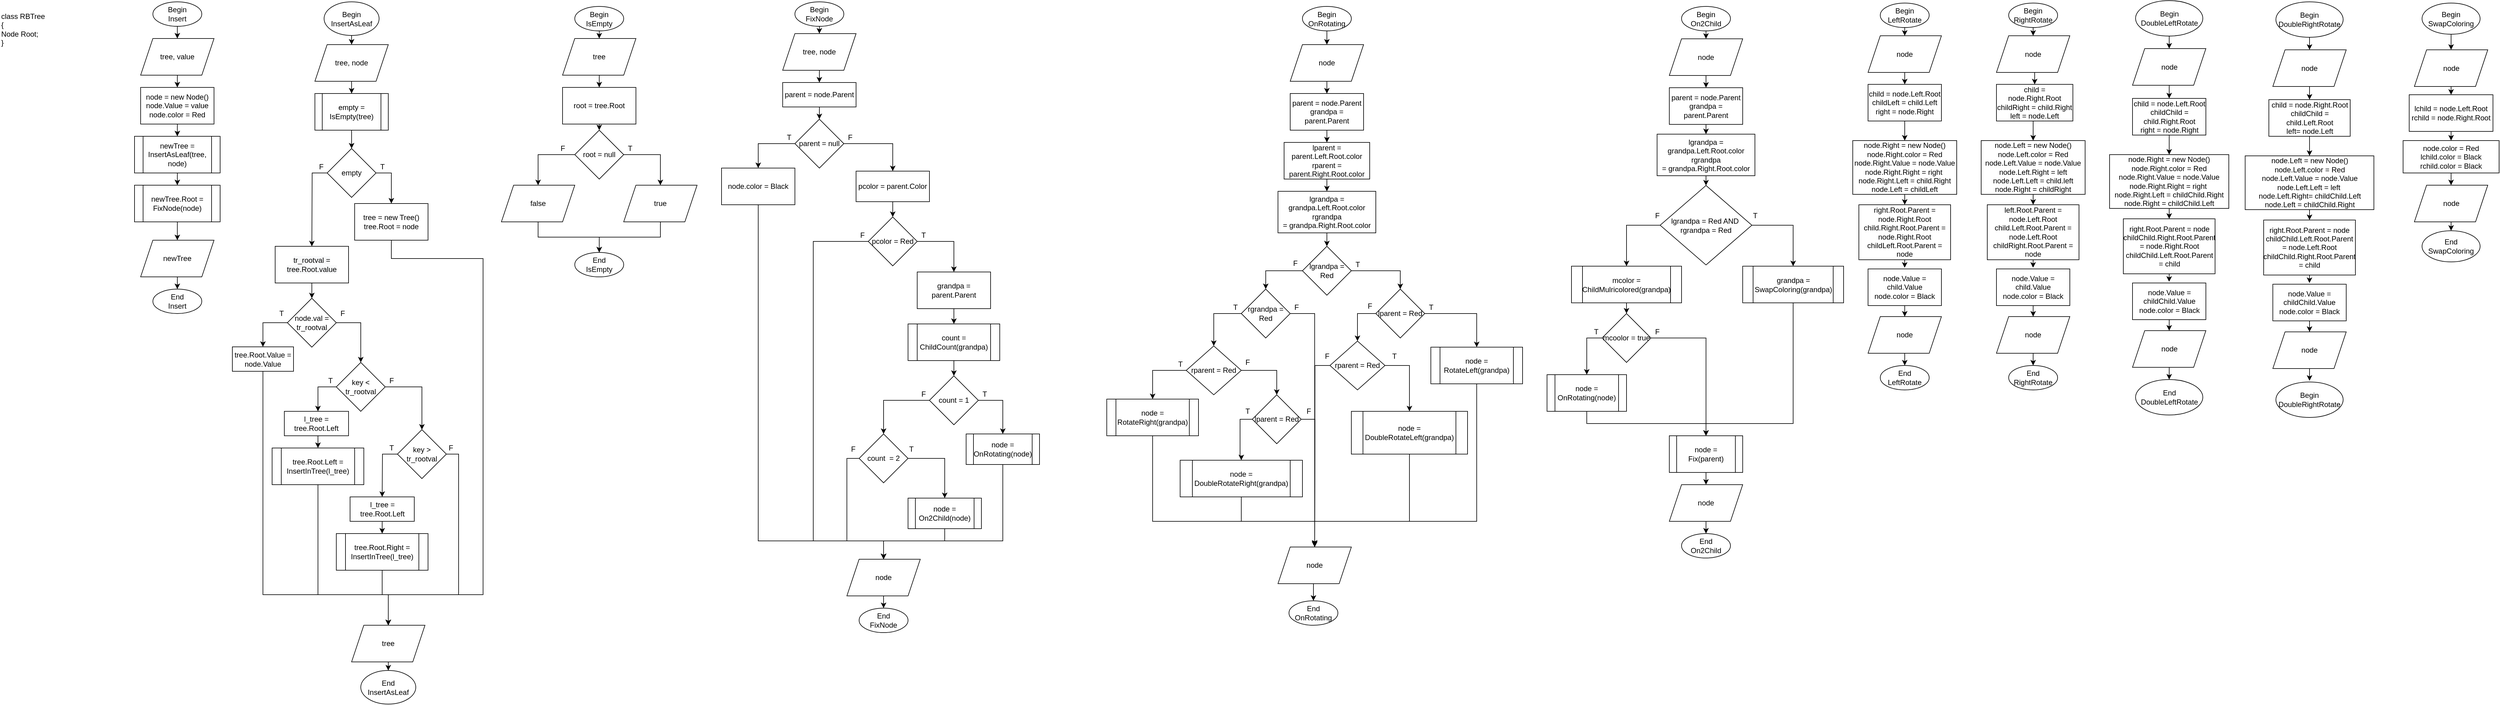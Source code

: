 <mxfile version="14.6.13" type="google" pages="2"><diagram id="C5RBs43oDa-KdzZeNtuy" name="RBTree"><mxGraphModel dx="5190" dy="2740" grid="1" gridSize="10" guides="1" tooltips="1" connect="1" arrows="1" fold="1" page="1" pageScale="1" pageWidth="827" pageHeight="1169" math="0" shadow="0"><root><mxCell id="WIyWlLk6GJQsqaUBKTNV-0"/><mxCell id="WIyWlLk6GJQsqaUBKTNV-1" parent="WIyWlLk6GJQsqaUBKTNV-0"/><mxCell id="T8Jr6yUMS7kY6BuUoljQ-0" value="class RBTree&lt;br&gt;{&lt;br&gt;Node Root;&lt;br&gt;}" style="text;html=1;strokeColor=none;fillColor=none;align=left;verticalAlign=middle;whiteSpace=wrap;rounded=0;" parent="WIyWlLk6GJQsqaUBKTNV-1" vertex="1"><mxGeometry x="10" y="20" width="150" height="90" as="geometry"/></mxCell><mxCell id="T8Jr6yUMS7kY6BuUoljQ-3" style="edgeStyle=orthogonalEdgeStyle;rounded=0;orthogonalLoop=1;jettySize=auto;html=1;exitX=0.5;exitY=1;exitDx=0;exitDy=0;entryX=0.5;entryY=0;entryDx=0;entryDy=0;" parent="WIyWlLk6GJQsqaUBKTNV-1" source="T8Jr6yUMS7kY6BuUoljQ-1" target="T8Jr6yUMS7kY6BuUoljQ-2" edge="1"><mxGeometry relative="1" as="geometry"/></mxCell><mxCell id="T8Jr6yUMS7kY6BuUoljQ-1" value="Begin&lt;br&gt;Insert" style="ellipse;whiteSpace=wrap;html=1;align=center;" parent="WIyWlLk6GJQsqaUBKTNV-1" vertex="1"><mxGeometry x="260" y="20" width="80" height="40" as="geometry"/></mxCell><mxCell id="T8Jr6yUMS7kY6BuUoljQ-5" style="edgeStyle=orthogonalEdgeStyle;rounded=0;orthogonalLoop=1;jettySize=auto;html=1;exitX=0.5;exitY=1;exitDx=0;exitDy=0;entryX=0.5;entryY=0;entryDx=0;entryDy=0;" parent="WIyWlLk6GJQsqaUBKTNV-1" source="T8Jr6yUMS7kY6BuUoljQ-2" target="T8Jr6yUMS7kY6BuUoljQ-4" edge="1"><mxGeometry relative="1" as="geometry"/></mxCell><mxCell id="T8Jr6yUMS7kY6BuUoljQ-2" value="tree, value" style="shape=parallelogram;perimeter=parallelogramPerimeter;whiteSpace=wrap;html=1;fixedSize=1;align=center;" parent="WIyWlLk6GJQsqaUBKTNV-1" vertex="1"><mxGeometry x="240" y="80" width="120" height="60" as="geometry"/></mxCell><mxCell id="T8Jr6yUMS7kY6BuUoljQ-7" style="edgeStyle=orthogonalEdgeStyle;rounded=0;orthogonalLoop=1;jettySize=auto;html=1;exitX=0.5;exitY=1;exitDx=0;exitDy=0;entryX=0.5;entryY=0;entryDx=0;entryDy=0;" parent="WIyWlLk6GJQsqaUBKTNV-1" source="T8Jr6yUMS7kY6BuUoljQ-4" target="T8Jr6yUMS7kY6BuUoljQ-6" edge="1"><mxGeometry relative="1" as="geometry"/></mxCell><mxCell id="T8Jr6yUMS7kY6BuUoljQ-4" value="node = new Node()&lt;br&gt;node.Value = value&lt;br&gt;node.color = Red" style="rounded=0;whiteSpace=wrap;html=1;align=center;" parent="WIyWlLk6GJQsqaUBKTNV-1" vertex="1"><mxGeometry x="240" y="160" width="120" height="60" as="geometry"/></mxCell><mxCell id="T8Jr6yUMS7kY6BuUoljQ-9" style="edgeStyle=orthogonalEdgeStyle;rounded=0;orthogonalLoop=1;jettySize=auto;html=1;exitX=0.5;exitY=1;exitDx=0;exitDy=0;entryX=0.5;entryY=0;entryDx=0;entryDy=0;" parent="WIyWlLk6GJQsqaUBKTNV-1" source="T8Jr6yUMS7kY6BuUoljQ-6" target="T8Jr6yUMS7kY6BuUoljQ-8" edge="1"><mxGeometry relative="1" as="geometry"/></mxCell><mxCell id="T8Jr6yUMS7kY6BuUoljQ-6" value="newTree = InsertAsLeaf(tree, node)" style="shape=process;whiteSpace=wrap;html=1;backgroundOutline=1;align=center;" parent="WIyWlLk6GJQsqaUBKTNV-1" vertex="1"><mxGeometry x="230" y="240" width="140" height="60" as="geometry"/></mxCell><mxCell id="T8Jr6yUMS7kY6BuUoljQ-11" style="edgeStyle=orthogonalEdgeStyle;rounded=0;orthogonalLoop=1;jettySize=auto;html=1;exitX=0.5;exitY=1;exitDx=0;exitDy=0;entryX=0.5;entryY=0;entryDx=0;entryDy=0;startArrow=none;" parent="WIyWlLk6GJQsqaUBKTNV-1" source="Y-BEWzCSESEelEd3LwW4-54" target="T8Jr6yUMS7kY6BuUoljQ-10" edge="1"><mxGeometry relative="1" as="geometry"/></mxCell><mxCell id="Y-BEWzCSESEelEd3LwW4-56" style="edgeStyle=orthogonalEdgeStyle;rounded=0;orthogonalLoop=1;jettySize=auto;html=1;exitX=0.5;exitY=1;exitDx=0;exitDy=0;entryX=0.5;entryY=0;entryDx=0;entryDy=0;" parent="WIyWlLk6GJQsqaUBKTNV-1" source="T8Jr6yUMS7kY6BuUoljQ-8" target="Y-BEWzCSESEelEd3LwW4-54" edge="1"><mxGeometry relative="1" as="geometry"/></mxCell><mxCell id="T8Jr6yUMS7kY6BuUoljQ-8" value="newTree.Root = FixNode(node)" style="shape=process;whiteSpace=wrap;html=1;backgroundOutline=1;align=center;" parent="WIyWlLk6GJQsqaUBKTNV-1" vertex="1"><mxGeometry x="230" y="320" width="140" height="60" as="geometry"/></mxCell><mxCell id="T8Jr6yUMS7kY6BuUoljQ-10" value="End&lt;br&gt;Insert" style="ellipse;whiteSpace=wrap;html=1;align=center;" parent="WIyWlLk6GJQsqaUBKTNV-1" vertex="1"><mxGeometry x="260" y="490" width="80" height="40" as="geometry"/></mxCell><mxCell id="T8Jr6yUMS7kY6BuUoljQ-12" style="edgeStyle=orthogonalEdgeStyle;rounded=0;orthogonalLoop=1;jettySize=auto;html=1;exitX=0.5;exitY=1;exitDx=0;exitDy=0;entryX=0.5;entryY=0;entryDx=0;entryDy=0;align=center;" parent="WIyWlLk6GJQsqaUBKTNV-1" source="T8Jr6yUMS7kY6BuUoljQ-13" target="T8Jr6yUMS7kY6BuUoljQ-15" edge="1"><mxGeometry relative="1" as="geometry"/></mxCell><mxCell id="T8Jr6yUMS7kY6BuUoljQ-13" value="Begin&lt;br&gt;InsertAsLeaf" style="ellipse;whiteSpace=wrap;html=1;align=center;" parent="WIyWlLk6GJQsqaUBKTNV-1" vertex="1"><mxGeometry x="540" y="20" width="90" height="55" as="geometry"/></mxCell><mxCell id="T8Jr6yUMS7kY6BuUoljQ-14" style="edgeStyle=orthogonalEdgeStyle;rounded=0;orthogonalLoop=1;jettySize=auto;html=1;exitX=0.5;exitY=1;exitDx=0;exitDy=0;align=center;" parent="WIyWlLk6GJQsqaUBKTNV-1" source="T8Jr6yUMS7kY6BuUoljQ-15" target="T8Jr6yUMS7kY6BuUoljQ-17" edge="1"><mxGeometry relative="1" as="geometry"/></mxCell><mxCell id="T8Jr6yUMS7kY6BuUoljQ-15" value="&lt;span&gt;tree, node&lt;/span&gt;" style="shape=parallelogram;perimeter=parallelogramPerimeter;whiteSpace=wrap;html=1;fixedSize=1;align=center;" parent="WIyWlLk6GJQsqaUBKTNV-1" vertex="1"><mxGeometry x="525" y="90" width="120" height="60" as="geometry"/></mxCell><mxCell id="T8Jr6yUMS7kY6BuUoljQ-16" style="edgeStyle=orthogonalEdgeStyle;rounded=0;orthogonalLoop=1;jettySize=auto;html=1;exitX=0.5;exitY=1;exitDx=0;exitDy=0;entryX=0.5;entryY=0;entryDx=0;entryDy=0;align=center;" parent="WIyWlLk6GJQsqaUBKTNV-1" source="T8Jr6yUMS7kY6BuUoljQ-17" target="T8Jr6yUMS7kY6BuUoljQ-20" edge="1"><mxGeometry relative="1" as="geometry"/></mxCell><mxCell id="T8Jr6yUMS7kY6BuUoljQ-17" value="empty = IsEmpty(tree)" style="shape=process;whiteSpace=wrap;html=1;backgroundOutline=1;align=center;" parent="WIyWlLk6GJQsqaUBKTNV-1" vertex="1"><mxGeometry x="525" y="170" width="120" height="60" as="geometry"/></mxCell><mxCell id="T8Jr6yUMS7kY6BuUoljQ-18" style="edgeStyle=orthogonalEdgeStyle;rounded=0;orthogonalLoop=1;jettySize=auto;html=1;exitX=1;exitY=0.5;exitDx=0;exitDy=0;entryX=0.5;entryY=0;entryDx=0;entryDy=0;align=center;" parent="WIyWlLk6GJQsqaUBKTNV-1" source="T8Jr6yUMS7kY6BuUoljQ-20" target="T8Jr6yUMS7kY6BuUoljQ-22" edge="1"><mxGeometry relative="1" as="geometry"/></mxCell><mxCell id="T8Jr6yUMS7kY6BuUoljQ-19" style="edgeStyle=orthogonalEdgeStyle;rounded=0;orthogonalLoop=1;jettySize=auto;html=1;exitX=0;exitY=0.5;exitDx=0;exitDy=0;align=center;" parent="WIyWlLk6GJQsqaUBKTNV-1" source="T8Jr6yUMS7kY6BuUoljQ-20" edge="1"><mxGeometry relative="1" as="geometry"><mxPoint x="520" y="420" as="targetPoint"/></mxGeometry></mxCell><mxCell id="T8Jr6yUMS7kY6BuUoljQ-20" value="empty" style="rhombus;whiteSpace=wrap;html=1;align=center;" parent="WIyWlLk6GJQsqaUBKTNV-1" vertex="1"><mxGeometry x="545" y="260" width="80" height="80" as="geometry"/></mxCell><mxCell id="T8Jr6yUMS7kY6BuUoljQ-21" style="edgeStyle=orthogonalEdgeStyle;rounded=0;orthogonalLoop=1;jettySize=auto;html=1;exitX=0.5;exitY=1;exitDx=0;exitDy=0;align=center;" parent="WIyWlLk6GJQsqaUBKTNV-1" source="T8Jr6yUMS7kY6BuUoljQ-22" target="T8Jr6yUMS7kY6BuUoljQ-51" edge="1"><mxGeometry relative="1" as="geometry"><Array as="points"><mxPoint x="650" y="440"/><mxPoint x="800" y="440"/><mxPoint x="800" y="990"/><mxPoint x="645" y="990"/></Array></mxGeometry></mxCell><mxCell id="T8Jr6yUMS7kY6BuUoljQ-22" value="tree = new Tree()&lt;br&gt;tree.Root = node" style="rounded=0;whiteSpace=wrap;html=1;align=center;" parent="WIyWlLk6GJQsqaUBKTNV-1" vertex="1"><mxGeometry x="590" y="350" width="120" height="60" as="geometry"/></mxCell><mxCell id="T8Jr6yUMS7kY6BuUoljQ-23" value="T" style="text;html=1;align=center;verticalAlign=middle;resizable=0;points=[];autosize=1;strokeColor=none;" parent="WIyWlLk6GJQsqaUBKTNV-1" vertex="1"><mxGeometry x="625" y="280" width="20" height="20" as="geometry"/></mxCell><mxCell id="T8Jr6yUMS7kY6BuUoljQ-24" value="F" style="text;html=1;align=center;verticalAlign=middle;resizable=0;points=[];autosize=1;strokeColor=none;" parent="WIyWlLk6GJQsqaUBKTNV-1" vertex="1"><mxGeometry x="525" y="280" width="20" height="20" as="geometry"/></mxCell><mxCell id="T8Jr6yUMS7kY6BuUoljQ-25" style="edgeStyle=orthogonalEdgeStyle;rounded=0;orthogonalLoop=1;jettySize=auto;html=1;exitX=0.5;exitY=1;exitDx=0;exitDy=0;entryX=0.5;entryY=0;entryDx=0;entryDy=0;align=center;" parent="WIyWlLk6GJQsqaUBKTNV-1" target="T8Jr6yUMS7kY6BuUoljQ-29" edge="1"><mxGeometry relative="1" as="geometry"><mxPoint x="520" y="480" as="sourcePoint"/></mxGeometry></mxCell><mxCell id="T8Jr6yUMS7kY6BuUoljQ-27" style="edgeStyle=orthogonalEdgeStyle;rounded=0;orthogonalLoop=1;jettySize=auto;html=1;exitX=0;exitY=0.5;exitDx=0;exitDy=0;entryX=0.5;entryY=0;entryDx=0;entryDy=0;align=center;" parent="WIyWlLk6GJQsqaUBKTNV-1" source="T8Jr6yUMS7kY6BuUoljQ-29" target="T8Jr6yUMS7kY6BuUoljQ-31" edge="1"><mxGeometry relative="1" as="geometry"/></mxCell><mxCell id="T8Jr6yUMS7kY6BuUoljQ-28" style="edgeStyle=orthogonalEdgeStyle;rounded=0;orthogonalLoop=1;jettySize=auto;html=1;exitX=1;exitY=0.5;exitDx=0;exitDy=0;align=center;" parent="WIyWlLk6GJQsqaUBKTNV-1" source="T8Jr6yUMS7kY6BuUoljQ-29" target="T8Jr6yUMS7kY6BuUoljQ-35" edge="1"><mxGeometry relative="1" as="geometry"/></mxCell><mxCell id="T8Jr6yUMS7kY6BuUoljQ-29" value="node.val = tr_rootval" style="rhombus;whiteSpace=wrap;html=1;align=center;" parent="WIyWlLk6GJQsqaUBKTNV-1" vertex="1"><mxGeometry x="480" y="505" width="80" height="80" as="geometry"/></mxCell><mxCell id="T8Jr6yUMS7kY6BuUoljQ-30" style="edgeStyle=orthogonalEdgeStyle;rounded=0;orthogonalLoop=1;jettySize=auto;html=1;exitX=0.5;exitY=1;exitDx=0;exitDy=0;entryX=0.5;entryY=0;entryDx=0;entryDy=0;align=center;" parent="WIyWlLk6GJQsqaUBKTNV-1" source="T8Jr6yUMS7kY6BuUoljQ-31" target="T8Jr6yUMS7kY6BuUoljQ-51" edge="1"><mxGeometry relative="1" as="geometry"><Array as="points"><mxPoint x="440" y="990"/><mxPoint x="645" y="990"/></Array></mxGeometry></mxCell><mxCell id="T8Jr6yUMS7kY6BuUoljQ-31" value="tree.Root.Value = node.Value" style="rounded=0;whiteSpace=wrap;html=1;align=center;" parent="WIyWlLk6GJQsqaUBKTNV-1" vertex="1"><mxGeometry x="390" y="584.5" width="100" height="40" as="geometry"/></mxCell><mxCell id="T8Jr6yUMS7kY6BuUoljQ-32" value="T" style="text;html=1;align=center;verticalAlign=middle;resizable=0;points=[];autosize=1;" parent="WIyWlLk6GJQsqaUBKTNV-1" vertex="1"><mxGeometry x="460" y="520" width="20" height="20" as="geometry"/></mxCell><mxCell id="T8Jr6yUMS7kY6BuUoljQ-33" style="edgeStyle=orthogonalEdgeStyle;rounded=0;orthogonalLoop=1;jettySize=auto;html=1;exitX=0;exitY=0.5;exitDx=0;exitDy=0;entryX=0.5;entryY=0;entryDx=0;entryDy=0;align=center;" parent="WIyWlLk6GJQsqaUBKTNV-1" source="T8Jr6yUMS7kY6BuUoljQ-35" edge="1"><mxGeometry relative="1" as="geometry"><mxPoint x="530" y="690" as="targetPoint"/><Array as="points"><mxPoint x="530" y="650"/></Array></mxGeometry></mxCell><mxCell id="T8Jr6yUMS7kY6BuUoljQ-34" style="edgeStyle=orthogonalEdgeStyle;rounded=0;orthogonalLoop=1;jettySize=auto;html=1;exitX=1;exitY=0.5;exitDx=0;exitDy=0;align=center;" parent="WIyWlLk6GJQsqaUBKTNV-1" source="T8Jr6yUMS7kY6BuUoljQ-35" target="T8Jr6yUMS7kY6BuUoljQ-43" edge="1"><mxGeometry relative="1" as="geometry"/></mxCell><mxCell id="T8Jr6yUMS7kY6BuUoljQ-35" value="key &amp;lt; tr_rootval" style="rhombus;whiteSpace=wrap;html=1;align=center;" parent="WIyWlLk6GJQsqaUBKTNV-1" vertex="1"><mxGeometry x="560" y="610" width="80" height="80" as="geometry"/></mxCell><mxCell id="T8Jr6yUMS7kY6BuUoljQ-36" value="F" style="text;html=1;align=center;verticalAlign=middle;resizable=0;points=[];autosize=1;strokeColor=none;" parent="WIyWlLk6GJQsqaUBKTNV-1" vertex="1"><mxGeometry x="560" y="520" width="20" height="20" as="geometry"/></mxCell><mxCell id="T8Jr6yUMS7kY6BuUoljQ-37" style="edgeStyle=orthogonalEdgeStyle;rounded=0;orthogonalLoop=1;jettySize=auto;html=1;exitX=0.5;exitY=1;exitDx=0;exitDy=0;entryX=0.5;entryY=0;entryDx=0;entryDy=0;align=center;" parent="WIyWlLk6GJQsqaUBKTNV-1" target="T8Jr6yUMS7kY6BuUoljQ-40" edge="1"><mxGeometry relative="1" as="geometry"><mxPoint x="530" y="730" as="sourcePoint"/></mxGeometry></mxCell><mxCell id="T8Jr6yUMS7kY6BuUoljQ-39" style="edgeStyle=orthogonalEdgeStyle;rounded=0;orthogonalLoop=1;jettySize=auto;html=1;exitX=0.5;exitY=1;exitDx=0;exitDy=0;entryX=0.5;entryY=0;entryDx=0;entryDy=0;align=center;" parent="WIyWlLk6GJQsqaUBKTNV-1" source="T8Jr6yUMS7kY6BuUoljQ-40" target="T8Jr6yUMS7kY6BuUoljQ-51" edge="1"><mxGeometry relative="1" as="geometry"><Array as="points"><mxPoint x="530" y="990"/><mxPoint x="645" y="990"/></Array></mxGeometry></mxCell><mxCell id="T8Jr6yUMS7kY6BuUoljQ-40" value="tree.Root.Left&amp;nbsp;= InsertInTree(l_tree)" style="shape=process;whiteSpace=wrap;html=1;backgroundOutline=1;align=center;" parent="WIyWlLk6GJQsqaUBKTNV-1" vertex="1"><mxGeometry x="455" y="750" width="150" height="60" as="geometry"/></mxCell><mxCell id="T8Jr6yUMS7kY6BuUoljQ-41" style="edgeStyle=orthogonalEdgeStyle;rounded=0;orthogonalLoop=1;jettySize=auto;html=1;exitX=0;exitY=0.5;exitDx=0;exitDy=0;entryX=0.5;entryY=0;entryDx=0;entryDy=0;align=center;" parent="WIyWlLk6GJQsqaUBKTNV-1" source="T8Jr6yUMS7kY6BuUoljQ-43" edge="1"><mxGeometry relative="1" as="geometry"><mxPoint x="635" y="830" as="targetPoint"/></mxGeometry></mxCell><mxCell id="T8Jr6yUMS7kY6BuUoljQ-42" style="edgeStyle=orthogonalEdgeStyle;rounded=0;orthogonalLoop=1;jettySize=auto;html=1;exitX=1;exitY=0.5;exitDx=0;exitDy=0;entryX=0.5;entryY=0;entryDx=0;entryDy=0;align=center;" parent="WIyWlLk6GJQsqaUBKTNV-1" source="T8Jr6yUMS7kY6BuUoljQ-43" target="T8Jr6yUMS7kY6BuUoljQ-51" edge="1"><mxGeometry relative="1" as="geometry"><Array as="points"><mxPoint x="760" y="760"/><mxPoint x="760" y="990"/><mxPoint x="645" y="990"/></Array></mxGeometry></mxCell><mxCell id="T8Jr6yUMS7kY6BuUoljQ-43" value="key &amp;gt; tr_rootval" style="rhombus;whiteSpace=wrap;html=1;align=center;" parent="WIyWlLk6GJQsqaUBKTNV-1" vertex="1"><mxGeometry x="660" y="720" width="80" height="80" as="geometry"/></mxCell><mxCell id="T8Jr6yUMS7kY6BuUoljQ-44" value="F" style="text;html=1;align=center;verticalAlign=middle;resizable=0;points=[];autosize=1;strokeColor=none;" parent="WIyWlLk6GJQsqaUBKTNV-1" vertex="1"><mxGeometry x="640" y="630" width="20" height="20" as="geometry"/></mxCell><mxCell id="T8Jr6yUMS7kY6BuUoljQ-45" value="T" style="text;html=1;align=center;verticalAlign=middle;resizable=0;points=[];autosize=1;" parent="WIyWlLk6GJQsqaUBKTNV-1" vertex="1"><mxGeometry x="540" y="630" width="20" height="20" as="geometry"/></mxCell><mxCell id="T8Jr6yUMS7kY6BuUoljQ-46" style="edgeStyle=orthogonalEdgeStyle;rounded=0;orthogonalLoop=1;jettySize=auto;html=1;exitX=0.5;exitY=1;exitDx=0;exitDy=0;entryX=0.5;entryY=0;entryDx=0;entryDy=0;align=center;" parent="WIyWlLk6GJQsqaUBKTNV-1" target="T8Jr6yUMS7kY6BuUoljQ-49" edge="1"><mxGeometry relative="1" as="geometry"><mxPoint x="635" y="870" as="sourcePoint"/></mxGeometry></mxCell><mxCell id="T8Jr6yUMS7kY6BuUoljQ-48" style="edgeStyle=orthogonalEdgeStyle;rounded=0;orthogonalLoop=1;jettySize=auto;html=1;exitX=0.5;exitY=1;exitDx=0;exitDy=0;entryX=0.5;entryY=0;entryDx=0;entryDy=0;align=center;" parent="WIyWlLk6GJQsqaUBKTNV-1" source="T8Jr6yUMS7kY6BuUoljQ-49" target="T8Jr6yUMS7kY6BuUoljQ-51" edge="1"><mxGeometry relative="1" as="geometry"><Array as="points"><mxPoint x="635" y="990"/><mxPoint x="645" y="990"/></Array></mxGeometry></mxCell><mxCell id="T8Jr6yUMS7kY6BuUoljQ-49" value="tree.Root.Right =&lt;br&gt;InsertInTree(l_tree)" style="shape=process;whiteSpace=wrap;html=1;backgroundOutline=1;align=center;" parent="WIyWlLk6GJQsqaUBKTNV-1" vertex="1"><mxGeometry x="560" y="890" width="150" height="60" as="geometry"/></mxCell><mxCell id="T8Jr6yUMS7kY6BuUoljQ-50" value="T" style="text;html=1;align=center;verticalAlign=middle;resizable=0;points=[];autosize=1;strokeColor=none;" parent="WIyWlLk6GJQsqaUBKTNV-1" vertex="1"><mxGeometry x="640" y="740" width="20" height="20" as="geometry"/></mxCell><mxCell id="Y-BEWzCSESEelEd3LwW4-5" style="edgeStyle=orthogonalEdgeStyle;rounded=0;orthogonalLoop=1;jettySize=auto;html=1;exitX=0.5;exitY=1;exitDx=0;exitDy=0;" parent="WIyWlLk6GJQsqaUBKTNV-1" source="T8Jr6yUMS7kY6BuUoljQ-51" target="Y-BEWzCSESEelEd3LwW4-4" edge="1"><mxGeometry relative="1" as="geometry"/></mxCell><mxCell id="T8Jr6yUMS7kY6BuUoljQ-51" value="tree" style="shape=parallelogram;perimeter=parallelogramPerimeter;whiteSpace=wrap;html=1;fixedSize=1;align=center;" parent="WIyWlLk6GJQsqaUBKTNV-1" vertex="1"><mxGeometry x="585" y="1040" width="120" height="60" as="geometry"/></mxCell><mxCell id="T8Jr6yUMS7kY6BuUoljQ-52" value="F" style="text;html=1;align=center;verticalAlign=middle;resizable=0;points=[];autosize=1;strokeColor=none;" parent="WIyWlLk6GJQsqaUBKTNV-1" vertex="1"><mxGeometry x="737" y="740" width="20" height="20" as="geometry"/></mxCell><mxCell id="Y-BEWzCSESEelEd3LwW4-0" value="&#10;&#10;&lt;span style=&quot;color: rgb(0, 0, 0); font-family: helvetica; font-size: 12px; font-style: normal; font-weight: 400; letter-spacing: normal; text-align: center; text-indent: 0px; text-transform: none; word-spacing: 0px; background-color: rgb(248, 249, 250); display: inline; float: none;&quot;&gt;tr_rootval = tree.Root.value&lt;/span&gt;&#10;&#10;" style="rounded=0;whiteSpace=wrap;html=1;align=center;" parent="WIyWlLk6GJQsqaUBKTNV-1" vertex="1"><mxGeometry x="460" y="420" width="120" height="60" as="geometry"/></mxCell><mxCell id="Y-BEWzCSESEelEd3LwW4-1" value="l_tree = tree.Root.Left" style="rounded=0;whiteSpace=wrap;html=1;align=center;" parent="WIyWlLk6GJQsqaUBKTNV-1" vertex="1"><mxGeometry x="475" y="690" width="105" height="40" as="geometry"/></mxCell><mxCell id="Y-BEWzCSESEelEd3LwW4-2" value="l_tree = tree.Root.Left" style="rounded=0;whiteSpace=wrap;html=1;align=center;" parent="WIyWlLk6GJQsqaUBKTNV-1" vertex="1"><mxGeometry x="582.5" y="830" width="105" height="40" as="geometry"/></mxCell><mxCell id="Y-BEWzCSESEelEd3LwW4-7" style="edgeStyle=orthogonalEdgeStyle;rounded=0;orthogonalLoop=1;jettySize=auto;html=1;exitX=0.5;exitY=1;exitDx=0;exitDy=0;entryX=0.5;entryY=0;entryDx=0;entryDy=0;" parent="WIyWlLk6GJQsqaUBKTNV-1" source="Y-BEWzCSESEelEd3LwW4-3" target="Y-BEWzCSESEelEd3LwW4-6" edge="1"><mxGeometry relative="1" as="geometry"/></mxCell><mxCell id="Y-BEWzCSESEelEd3LwW4-3" value="Begin&lt;br&gt;IsEmpty" style="ellipse;whiteSpace=wrap;html=1;align=center;" parent="WIyWlLk6GJQsqaUBKTNV-1" vertex="1"><mxGeometry x="950" y="27.5" width="80" height="40" as="geometry"/></mxCell><mxCell id="Y-BEWzCSESEelEd3LwW4-4" value="End&lt;br&gt;InsertAsLeaf" style="ellipse;whiteSpace=wrap;html=1;align=center;" parent="WIyWlLk6GJQsqaUBKTNV-1" vertex="1"><mxGeometry x="600" y="1114" width="90" height="55" as="geometry"/></mxCell><mxCell id="Y-BEWzCSESEelEd3LwW4-9" style="edgeStyle=orthogonalEdgeStyle;rounded=0;orthogonalLoop=1;jettySize=auto;html=1;exitX=0.5;exitY=1;exitDx=0;exitDy=0;entryX=0.5;entryY=0;entryDx=0;entryDy=0;" parent="WIyWlLk6GJQsqaUBKTNV-1" source="Y-BEWzCSESEelEd3LwW4-6" target="Y-BEWzCSESEelEd3LwW4-8" edge="1"><mxGeometry relative="1" as="geometry"/></mxCell><mxCell id="Y-BEWzCSESEelEd3LwW4-6" value="tree" style="shape=parallelogram;perimeter=parallelogramPerimeter;whiteSpace=wrap;html=1;fixedSize=1;align=center;" parent="WIyWlLk6GJQsqaUBKTNV-1" vertex="1"><mxGeometry x="930" y="80" width="120" height="60" as="geometry"/></mxCell><mxCell id="Y-BEWzCSESEelEd3LwW4-21" style="edgeStyle=orthogonalEdgeStyle;rounded=0;orthogonalLoop=1;jettySize=auto;html=1;exitX=0.5;exitY=1;exitDx=0;exitDy=0;entryX=0.5;entryY=0;entryDx=0;entryDy=0;" parent="WIyWlLk6GJQsqaUBKTNV-1" source="Y-BEWzCSESEelEd3LwW4-8" target="Y-BEWzCSESEelEd3LwW4-10" edge="1"><mxGeometry relative="1" as="geometry"/></mxCell><mxCell id="Y-BEWzCSESEelEd3LwW4-8" value="root = tree.Root" style="rounded=0;whiteSpace=wrap;html=1;align=center;" parent="WIyWlLk6GJQsqaUBKTNV-1" vertex="1"><mxGeometry x="930" y="160" width="120" height="60" as="geometry"/></mxCell><mxCell id="Y-BEWzCSESEelEd3LwW4-17" style="edgeStyle=orthogonalEdgeStyle;rounded=0;orthogonalLoop=1;jettySize=auto;html=1;exitX=1;exitY=0.5;exitDx=0;exitDy=0;entryX=0.5;entryY=0;entryDx=0;entryDy=0;" parent="WIyWlLk6GJQsqaUBKTNV-1" source="Y-BEWzCSESEelEd3LwW4-10" target="Y-BEWzCSESEelEd3LwW4-12" edge="1"><mxGeometry relative="1" as="geometry"/></mxCell><mxCell id="Y-BEWzCSESEelEd3LwW4-19" style="edgeStyle=orthogonalEdgeStyle;rounded=0;orthogonalLoop=1;jettySize=auto;html=1;exitX=0;exitY=0.5;exitDx=0;exitDy=0;entryX=0.5;entryY=0;entryDx=0;entryDy=0;" parent="WIyWlLk6GJQsqaUBKTNV-1" source="Y-BEWzCSESEelEd3LwW4-10" target="Y-BEWzCSESEelEd3LwW4-11" edge="1"><mxGeometry relative="1" as="geometry"/></mxCell><mxCell id="Y-BEWzCSESEelEd3LwW4-10" value="root = null" style="rhombus;whiteSpace=wrap;html=1;align=center;" parent="WIyWlLk6GJQsqaUBKTNV-1" vertex="1"><mxGeometry x="950" y="230" width="80" height="80" as="geometry"/></mxCell><mxCell id="Y-BEWzCSESEelEd3LwW4-16" style="edgeStyle=orthogonalEdgeStyle;rounded=0;orthogonalLoop=1;jettySize=auto;html=1;exitX=0.5;exitY=1;exitDx=0;exitDy=0;entryX=0.5;entryY=0;entryDx=0;entryDy=0;" parent="WIyWlLk6GJQsqaUBKTNV-1" source="Y-BEWzCSESEelEd3LwW4-11" target="Y-BEWzCSESEelEd3LwW4-13" edge="1"><mxGeometry relative="1" as="geometry"/></mxCell><mxCell id="Y-BEWzCSESEelEd3LwW4-11" value="false" style="shape=parallelogram;perimeter=parallelogramPerimeter;whiteSpace=wrap;html=1;fixedSize=1;align=center;" parent="WIyWlLk6GJQsqaUBKTNV-1" vertex="1"><mxGeometry x="830" y="320" width="120" height="60" as="geometry"/></mxCell><mxCell id="Y-BEWzCSESEelEd3LwW4-15" style="edgeStyle=orthogonalEdgeStyle;rounded=0;orthogonalLoop=1;jettySize=auto;html=1;exitX=0.5;exitY=1;exitDx=0;exitDy=0;entryX=0.5;entryY=0;entryDx=0;entryDy=0;" parent="WIyWlLk6GJQsqaUBKTNV-1" source="Y-BEWzCSESEelEd3LwW4-12" target="Y-BEWzCSESEelEd3LwW4-13" edge="1"><mxGeometry relative="1" as="geometry"/></mxCell><mxCell id="Y-BEWzCSESEelEd3LwW4-12" value="true" style="shape=parallelogram;perimeter=parallelogramPerimeter;whiteSpace=wrap;html=1;fixedSize=1;align=center;" parent="WIyWlLk6GJQsqaUBKTNV-1" vertex="1"><mxGeometry x="1030" y="320" width="120" height="60" as="geometry"/></mxCell><mxCell id="Y-BEWzCSESEelEd3LwW4-13" value="End&lt;br&gt;IsEmpty" style="ellipse;whiteSpace=wrap;html=1;align=center;" parent="WIyWlLk6GJQsqaUBKTNV-1" vertex="1"><mxGeometry x="950" y="430" width="80" height="40" as="geometry"/></mxCell><mxCell id="Y-BEWzCSESEelEd3LwW4-18" value="T" style="text;html=1;align=center;verticalAlign=middle;resizable=0;points=[];autosize=1;strokeColor=none;" parent="WIyWlLk6GJQsqaUBKTNV-1" vertex="1"><mxGeometry x="1030" y="250" width="20" height="20" as="geometry"/></mxCell><mxCell id="Y-BEWzCSESEelEd3LwW4-20" value="F" style="text;html=1;align=center;verticalAlign=middle;resizable=0;points=[];autosize=1;strokeColor=none;" parent="WIyWlLk6GJQsqaUBKTNV-1" vertex="1"><mxGeometry x="920" y="250" width="20" height="20" as="geometry"/></mxCell><mxCell id="Y-BEWzCSESEelEd3LwW4-24" style="edgeStyle=orthogonalEdgeStyle;rounded=0;orthogonalLoop=1;jettySize=auto;html=1;exitX=0.5;exitY=1;exitDx=0;exitDy=0;entryX=0.5;entryY=0;entryDx=0;entryDy=0;" parent="WIyWlLk6GJQsqaUBKTNV-1" source="Y-BEWzCSESEelEd3LwW4-22" target="Y-BEWzCSESEelEd3LwW4-23" edge="1"><mxGeometry relative="1" as="geometry"/></mxCell><mxCell id="Y-BEWzCSESEelEd3LwW4-22" value="Begin&lt;br&gt;FixNode" style="ellipse;whiteSpace=wrap;html=1;align=center;" parent="WIyWlLk6GJQsqaUBKTNV-1" vertex="1"><mxGeometry x="1310" y="20" width="80" height="40" as="geometry"/></mxCell><mxCell id="Y-BEWzCSESEelEd3LwW4-26" style="edgeStyle=orthogonalEdgeStyle;rounded=0;orthogonalLoop=1;jettySize=auto;html=1;exitX=0.5;exitY=1;exitDx=0;exitDy=0;entryX=0.5;entryY=0;entryDx=0;entryDy=0;" parent="WIyWlLk6GJQsqaUBKTNV-1" source="Y-BEWzCSESEelEd3LwW4-23" target="Y-BEWzCSESEelEd3LwW4-25" edge="1"><mxGeometry relative="1" as="geometry"/></mxCell><mxCell id="Y-BEWzCSESEelEd3LwW4-23" value="tree, node" style="shape=parallelogram;perimeter=parallelogramPerimeter;whiteSpace=wrap;html=1;fixedSize=1;align=center;" parent="WIyWlLk6GJQsqaUBKTNV-1" vertex="1"><mxGeometry x="1290" y="72" width="120" height="60" as="geometry"/></mxCell><mxCell id="Y-BEWzCSESEelEd3LwW4-29" style="edgeStyle=orthogonalEdgeStyle;rounded=0;orthogonalLoop=1;jettySize=auto;html=1;exitX=0.5;exitY=1;exitDx=0;exitDy=0;entryX=0.5;entryY=0;entryDx=0;entryDy=0;" parent="WIyWlLk6GJQsqaUBKTNV-1" source="Y-BEWzCSESEelEd3LwW4-25" target="Y-BEWzCSESEelEd3LwW4-27" edge="1"><mxGeometry relative="1" as="geometry"/></mxCell><mxCell id="Y-BEWzCSESEelEd3LwW4-25" value="parent = node.Parent" style="rounded=0;whiteSpace=wrap;html=1;align=center;" parent="WIyWlLk6GJQsqaUBKTNV-1" vertex="1"><mxGeometry x="1290" y="152" width="120" height="40" as="geometry"/></mxCell><mxCell id="Y-BEWzCSESEelEd3LwW4-30" style="edgeStyle=orthogonalEdgeStyle;rounded=0;orthogonalLoop=1;jettySize=auto;html=1;exitX=0;exitY=0.5;exitDx=0;exitDy=0;" parent="WIyWlLk6GJQsqaUBKTNV-1" source="Y-BEWzCSESEelEd3LwW4-27" target="Y-BEWzCSESEelEd3LwW4-28" edge="1"><mxGeometry relative="1" as="geometry"/></mxCell><mxCell id="Y-BEWzCSESEelEd3LwW4-33" style="edgeStyle=orthogonalEdgeStyle;rounded=0;orthogonalLoop=1;jettySize=auto;html=1;exitX=1;exitY=0.5;exitDx=0;exitDy=0;" parent="WIyWlLk6GJQsqaUBKTNV-1" source="Y-BEWzCSESEelEd3LwW4-27" target="Y-BEWzCSESEelEd3LwW4-32" edge="1"><mxGeometry relative="1" as="geometry"/></mxCell><mxCell id="Y-BEWzCSESEelEd3LwW4-27" value="parent = null" style="rhombus;whiteSpace=wrap;html=1;align=center;" parent="WIyWlLk6GJQsqaUBKTNV-1" vertex="1"><mxGeometry x="1310" y="212" width="80" height="80" as="geometry"/></mxCell><mxCell id="Y-BEWzCSESEelEd3LwW4-65" style="edgeStyle=orthogonalEdgeStyle;rounded=0;orthogonalLoop=1;jettySize=auto;html=1;exitX=0.5;exitY=1;exitDx=0;exitDy=0;entryX=0.5;entryY=0;entryDx=0;entryDy=0;" parent="WIyWlLk6GJQsqaUBKTNV-1" source="Y-BEWzCSESEelEd3LwW4-28" target="Y-BEWzCSESEelEd3LwW4-57" edge="1"><mxGeometry relative="1" as="geometry"><Array as="points"><mxPoint x="1250" y="902"/><mxPoint x="1455" y="902"/></Array></mxGeometry></mxCell><mxCell id="Y-BEWzCSESEelEd3LwW4-28" value="node.color = Black" style="rounded=0;whiteSpace=wrap;html=1;align=center;" parent="WIyWlLk6GJQsqaUBKTNV-1" vertex="1"><mxGeometry x="1190" y="292" width="120" height="60" as="geometry"/></mxCell><mxCell id="Y-BEWzCSESEelEd3LwW4-31" value="T" style="text;html=1;align=center;verticalAlign=middle;resizable=0;points=[];autosize=1;strokeColor=none;" parent="WIyWlLk6GJQsqaUBKTNV-1" vertex="1"><mxGeometry x="1290" y="232" width="20" height="20" as="geometry"/></mxCell><mxCell id="Y-BEWzCSESEelEd3LwW4-36" style="edgeStyle=orthogonalEdgeStyle;rounded=0;orthogonalLoop=1;jettySize=auto;html=1;exitX=0.5;exitY=1;exitDx=0;exitDy=0;entryX=0.5;entryY=0;entryDx=0;entryDy=0;" parent="WIyWlLk6GJQsqaUBKTNV-1" source="Y-BEWzCSESEelEd3LwW4-32" target="Y-BEWzCSESEelEd3LwW4-35" edge="1"><mxGeometry relative="1" as="geometry"/></mxCell><mxCell id="Y-BEWzCSESEelEd3LwW4-32" value="pcolor = parent.Color" style="rounded=0;whiteSpace=wrap;html=1;align=center;" parent="WIyWlLk6GJQsqaUBKTNV-1" vertex="1"><mxGeometry x="1410" y="297" width="120" height="50" as="geometry"/></mxCell><mxCell id="Y-BEWzCSESEelEd3LwW4-34" value="F" style="text;html=1;align=center;verticalAlign=middle;resizable=0;points=[];autosize=1;strokeColor=none;" parent="WIyWlLk6GJQsqaUBKTNV-1" vertex="1"><mxGeometry x="1390" y="232" width="20" height="20" as="geometry"/></mxCell><mxCell id="Y-BEWzCSESEelEd3LwW4-38" style="edgeStyle=orthogonalEdgeStyle;rounded=0;orthogonalLoop=1;jettySize=auto;html=1;exitX=1;exitY=0.5;exitDx=0;exitDy=0;entryX=0.5;entryY=0;entryDx=0;entryDy=0;" parent="WIyWlLk6GJQsqaUBKTNV-1" source="Y-BEWzCSESEelEd3LwW4-35" target="Y-BEWzCSESEelEd3LwW4-37" edge="1"><mxGeometry relative="1" as="geometry"/></mxCell><mxCell id="Y-BEWzCSESEelEd3LwW4-63" style="edgeStyle=orthogonalEdgeStyle;rounded=0;orthogonalLoop=1;jettySize=auto;html=1;exitX=0;exitY=0.5;exitDx=0;exitDy=0;" parent="WIyWlLk6GJQsqaUBKTNV-1" source="Y-BEWzCSESEelEd3LwW4-35" target="Y-BEWzCSESEelEd3LwW4-57" edge="1"><mxGeometry relative="1" as="geometry"><Array as="points"><mxPoint x="1340" y="412"/><mxPoint x="1340" y="902"/><mxPoint x="1455" y="902"/></Array></mxGeometry></mxCell><mxCell id="Y-BEWzCSESEelEd3LwW4-35" value="pcolor = Red" style="rhombus;whiteSpace=wrap;html=1;align=center;" parent="WIyWlLk6GJQsqaUBKTNV-1" vertex="1"><mxGeometry x="1430" y="372" width="80" height="80" as="geometry"/></mxCell><mxCell id="Y-BEWzCSESEelEd3LwW4-41" style="edgeStyle=orthogonalEdgeStyle;rounded=0;orthogonalLoop=1;jettySize=auto;html=1;exitX=0.5;exitY=1;exitDx=0;exitDy=0;entryX=0.5;entryY=0;entryDx=0;entryDy=0;" parent="WIyWlLk6GJQsqaUBKTNV-1" source="Y-BEWzCSESEelEd3LwW4-37" target="Y-BEWzCSESEelEd3LwW4-40" edge="1"><mxGeometry relative="1" as="geometry"/></mxCell><mxCell id="Y-BEWzCSESEelEd3LwW4-37" value="grandpa = parent.Parent" style="whiteSpace=wrap;html=1;align=center;" parent="WIyWlLk6GJQsqaUBKTNV-1" vertex="1"><mxGeometry x="1510" y="462" width="120" height="60" as="geometry"/></mxCell><mxCell id="Y-BEWzCSESEelEd3LwW4-39" value="T" style="text;html=1;align=center;verticalAlign=middle;resizable=0;points=[];autosize=1;strokeColor=none;" parent="WIyWlLk6GJQsqaUBKTNV-1" vertex="1"><mxGeometry x="1510" y="392" width="20" height="20" as="geometry"/></mxCell><mxCell id="Y-BEWzCSESEelEd3LwW4-43" style="edgeStyle=orthogonalEdgeStyle;rounded=0;orthogonalLoop=1;jettySize=auto;html=1;exitX=0.5;exitY=1;exitDx=0;exitDy=0;entryX=0.5;entryY=0;entryDx=0;entryDy=0;" parent="WIyWlLk6GJQsqaUBKTNV-1" source="Y-BEWzCSESEelEd3LwW4-40" target="Y-BEWzCSESEelEd3LwW4-42" edge="1"><mxGeometry relative="1" as="geometry"/></mxCell><mxCell id="Y-BEWzCSESEelEd3LwW4-40" value="count = ChildCount(grandpa)" style="shape=process;whiteSpace=wrap;html=1;backgroundOutline=1;align=center;" parent="WIyWlLk6GJQsqaUBKTNV-1" vertex="1"><mxGeometry x="1495" y="547" width="150" height="60" as="geometry"/></mxCell><mxCell id="Y-BEWzCSESEelEd3LwW4-46" style="edgeStyle=orthogonalEdgeStyle;rounded=0;orthogonalLoop=1;jettySize=auto;html=1;exitX=1;exitY=0.5;exitDx=0;exitDy=0;entryX=0.5;entryY=0;entryDx=0;entryDy=0;" parent="WIyWlLk6GJQsqaUBKTNV-1" source="Y-BEWzCSESEelEd3LwW4-42" target="Y-BEWzCSESEelEd3LwW4-45" edge="1"><mxGeometry relative="1" as="geometry"/></mxCell><mxCell id="Y-BEWzCSESEelEd3LwW4-51" style="edgeStyle=orthogonalEdgeStyle;rounded=0;orthogonalLoop=1;jettySize=auto;html=1;exitX=0;exitY=0.5;exitDx=0;exitDy=0;entryX=0.5;entryY=0;entryDx=0;entryDy=0;" parent="WIyWlLk6GJQsqaUBKTNV-1" source="Y-BEWzCSESEelEd3LwW4-42" target="Y-BEWzCSESEelEd3LwW4-47" edge="1"><mxGeometry relative="1" as="geometry"/></mxCell><mxCell id="Y-BEWzCSESEelEd3LwW4-42" value="count = 1" style="rhombus;whiteSpace=wrap;html=1;align=center;" parent="WIyWlLk6GJQsqaUBKTNV-1" vertex="1"><mxGeometry x="1530" y="632" width="80" height="80" as="geometry"/></mxCell><mxCell id="Y-BEWzCSESEelEd3LwW4-62" style="edgeStyle=orthogonalEdgeStyle;rounded=0;orthogonalLoop=1;jettySize=auto;html=1;exitX=0.5;exitY=1;exitDx=0;exitDy=0;" parent="WIyWlLk6GJQsqaUBKTNV-1" source="Y-BEWzCSESEelEd3LwW4-45" target="Y-BEWzCSESEelEd3LwW4-57" edge="1"><mxGeometry relative="1" as="geometry"><Array as="points"><mxPoint x="1650" y="902"/><mxPoint x="1455" y="902"/></Array></mxGeometry></mxCell><mxCell id="Y-BEWzCSESEelEd3LwW4-45" value="node = OnRotating(node)" style="shape=process;whiteSpace=wrap;html=1;backgroundOutline=1;align=center;" parent="WIyWlLk6GJQsqaUBKTNV-1" vertex="1"><mxGeometry x="1590" y="727" width="120" height="50" as="geometry"/></mxCell><mxCell id="Y-BEWzCSESEelEd3LwW4-49" style="edgeStyle=orthogonalEdgeStyle;rounded=0;orthogonalLoop=1;jettySize=auto;html=1;exitX=1;exitY=0.5;exitDx=0;exitDy=0;entryX=0.5;entryY=0;entryDx=0;entryDy=0;" parent="WIyWlLk6GJQsqaUBKTNV-1" source="Y-BEWzCSESEelEd3LwW4-47" target="Y-BEWzCSESEelEd3LwW4-48" edge="1"><mxGeometry relative="1" as="geometry"/></mxCell><mxCell id="Y-BEWzCSESEelEd3LwW4-58" style="edgeStyle=orthogonalEdgeStyle;rounded=0;orthogonalLoop=1;jettySize=auto;html=1;exitX=0;exitY=0.5;exitDx=0;exitDy=0;" parent="WIyWlLk6GJQsqaUBKTNV-1" source="Y-BEWzCSESEelEd3LwW4-47" target="Y-BEWzCSESEelEd3LwW4-57" edge="1"><mxGeometry relative="1" as="geometry"><Array as="points"><mxPoint x="1395" y="767"/><mxPoint x="1395" y="902"/><mxPoint x="1455" y="902"/></Array></mxGeometry></mxCell><mxCell id="Y-BEWzCSESEelEd3LwW4-47" value="count&amp;nbsp; = 2" style="rhombus;whiteSpace=wrap;html=1;align=center;" parent="WIyWlLk6GJQsqaUBKTNV-1" vertex="1"><mxGeometry x="1415" y="727" width="80" height="80" as="geometry"/></mxCell><mxCell id="Y-BEWzCSESEelEd3LwW4-59" style="edgeStyle=orthogonalEdgeStyle;rounded=0;orthogonalLoop=1;jettySize=auto;html=1;exitX=0.5;exitY=1;exitDx=0;exitDy=0;entryX=0.5;entryY=0;entryDx=0;entryDy=0;" parent="WIyWlLk6GJQsqaUBKTNV-1" source="Y-BEWzCSESEelEd3LwW4-48" target="Y-BEWzCSESEelEd3LwW4-57" edge="1"><mxGeometry relative="1" as="geometry"><Array as="points"><mxPoint x="1555" y="902"/><mxPoint x="1455" y="902"/></Array></mxGeometry></mxCell><mxCell id="Y-BEWzCSESEelEd3LwW4-48" value="node = On2Child(node)" style="shape=process;whiteSpace=wrap;html=1;backgroundOutline=1;align=center;" parent="WIyWlLk6GJQsqaUBKTNV-1" vertex="1"><mxGeometry x="1495" y="832" width="120" height="50" as="geometry"/></mxCell><mxCell id="Y-BEWzCSESEelEd3LwW4-52" value="F" style="text;html=1;align=center;verticalAlign=middle;resizable=0;points=[];autosize=1;strokeColor=none;" parent="WIyWlLk6GJQsqaUBKTNV-1" vertex="1"><mxGeometry x="1510" y="652" width="20" height="20" as="geometry"/></mxCell><mxCell id="Y-BEWzCSESEelEd3LwW4-53" value="T" style="text;html=1;align=center;verticalAlign=middle;resizable=0;points=[];autosize=1;strokeColor=none;" parent="WIyWlLk6GJQsqaUBKTNV-1" vertex="1"><mxGeometry x="1610" y="652" width="20" height="20" as="geometry"/></mxCell><mxCell id="Y-BEWzCSESEelEd3LwW4-54" value="newTree" style="shape=parallelogram;perimeter=parallelogramPerimeter;whiteSpace=wrap;html=1;fixedSize=1;align=center;" parent="WIyWlLk6GJQsqaUBKTNV-1" vertex="1"><mxGeometry x="240" y="410" width="120" height="60" as="geometry"/></mxCell><mxCell id="Y-BEWzCSESEelEd3LwW4-67" style="edgeStyle=orthogonalEdgeStyle;rounded=0;orthogonalLoop=1;jettySize=auto;html=1;exitX=0.5;exitY=1;exitDx=0;exitDy=0;entryX=0.5;entryY=0;entryDx=0;entryDy=0;" parent="WIyWlLk6GJQsqaUBKTNV-1" source="Y-BEWzCSESEelEd3LwW4-57" target="Y-BEWzCSESEelEd3LwW4-66" edge="1"><mxGeometry relative="1" as="geometry"/></mxCell><mxCell id="Y-BEWzCSESEelEd3LwW4-57" value="node" style="shape=parallelogram;perimeter=parallelogramPerimeter;whiteSpace=wrap;html=1;fixedSize=1;align=center;" parent="WIyWlLk6GJQsqaUBKTNV-1" vertex="1"><mxGeometry x="1395" y="932" width="120" height="60" as="geometry"/></mxCell><mxCell id="Y-BEWzCSESEelEd3LwW4-60" value="T" style="text;html=1;align=center;verticalAlign=middle;resizable=0;points=[];autosize=1;strokeColor=none;" parent="WIyWlLk6GJQsqaUBKTNV-1" vertex="1"><mxGeometry x="1490" y="742" width="20" height="20" as="geometry"/></mxCell><mxCell id="Y-BEWzCSESEelEd3LwW4-61" value="F" style="text;html=1;align=center;verticalAlign=middle;resizable=0;points=[];autosize=1;strokeColor=none;" parent="WIyWlLk6GJQsqaUBKTNV-1" vertex="1"><mxGeometry x="1395" y="742" width="20" height="20" as="geometry"/></mxCell><mxCell id="Y-BEWzCSESEelEd3LwW4-64" value="F" style="text;html=1;align=center;verticalAlign=middle;resizable=0;points=[];autosize=1;strokeColor=none;" parent="WIyWlLk6GJQsqaUBKTNV-1" vertex="1"><mxGeometry x="1410" y="392" width="20" height="20" as="geometry"/></mxCell><mxCell id="Y-BEWzCSESEelEd3LwW4-66" value="End&lt;br&gt;FixNode" style="ellipse;whiteSpace=wrap;html=1;align=center;" parent="WIyWlLk6GJQsqaUBKTNV-1" vertex="1"><mxGeometry x="1415" y="1012" width="80" height="40" as="geometry"/></mxCell><mxCell id="Y-BEWzCSESEelEd3LwW4-70" style="edgeStyle=orthogonalEdgeStyle;rounded=0;orthogonalLoop=1;jettySize=auto;html=1;exitX=0.5;exitY=1;exitDx=0;exitDy=0;entryX=0.5;entryY=0;entryDx=0;entryDy=0;" parent="WIyWlLk6GJQsqaUBKTNV-1" source="Y-BEWzCSESEelEd3LwW4-68" target="Y-BEWzCSESEelEd3LwW4-69" edge="1"><mxGeometry relative="1" as="geometry"/></mxCell><mxCell id="Y-BEWzCSESEelEd3LwW4-68" value="Begin&lt;br&gt;OnRotating" style="ellipse;whiteSpace=wrap;html=1;align=center;" parent="WIyWlLk6GJQsqaUBKTNV-1" vertex="1"><mxGeometry x="2140" y="27.5" width="80" height="40" as="geometry"/></mxCell><mxCell id="Y-BEWzCSESEelEd3LwW4-72" style="edgeStyle=orthogonalEdgeStyle;rounded=0;orthogonalLoop=1;jettySize=auto;html=1;exitX=0.5;exitY=1;exitDx=0;exitDy=0;" parent="WIyWlLk6GJQsqaUBKTNV-1" source="Y-BEWzCSESEelEd3LwW4-69" target="Y-BEWzCSESEelEd3LwW4-71" edge="1"><mxGeometry relative="1" as="geometry"/></mxCell><mxCell id="Y-BEWzCSESEelEd3LwW4-69" value="node" style="shape=parallelogram;perimeter=parallelogramPerimeter;whiteSpace=wrap;html=1;fixedSize=1;align=center;" parent="WIyWlLk6GJQsqaUBKTNV-1" vertex="1"><mxGeometry x="2120" y="90" width="120" height="60" as="geometry"/></mxCell><mxCell id="Y-BEWzCSESEelEd3LwW4-75" style="edgeStyle=orthogonalEdgeStyle;rounded=0;orthogonalLoop=1;jettySize=auto;html=1;exitX=0.5;exitY=1;exitDx=0;exitDy=0;entryX=0.5;entryY=0;entryDx=0;entryDy=0;" parent="WIyWlLk6GJQsqaUBKTNV-1" source="Y-BEWzCSESEelEd3LwW4-71" target="Y-BEWzCSESEelEd3LwW4-73" edge="1"><mxGeometry relative="1" as="geometry"/></mxCell><mxCell id="Y-BEWzCSESEelEd3LwW4-71" value="parent = node.Parent&lt;br&gt;grandpa = parent.Parent" style="rounded=0;whiteSpace=wrap;html=1;align=center;" parent="WIyWlLk6GJQsqaUBKTNV-1" vertex="1"><mxGeometry x="2120" y="170" width="120" height="60" as="geometry"/></mxCell><mxCell id="Y-BEWzCSESEelEd3LwW4-78" style="edgeStyle=orthogonalEdgeStyle;rounded=0;orthogonalLoop=1;jettySize=auto;html=1;exitX=0.5;exitY=1;exitDx=0;exitDy=0;" parent="WIyWlLk6GJQsqaUBKTNV-1" source="Y-BEWzCSESEelEd3LwW4-73" edge="1"><mxGeometry relative="1" as="geometry"><mxPoint x="2180" y="330" as="targetPoint"/></mxGeometry></mxCell><mxCell id="Y-BEWzCSESEelEd3LwW4-73" value="lparent = parent.Left.Root.color&lt;br&gt;rparent = parent.Right.Root.color" style="rounded=0;whiteSpace=wrap;html=1;align=center;" parent="WIyWlLk6GJQsqaUBKTNV-1" vertex="1"><mxGeometry x="2110" y="250" width="140" height="60" as="geometry"/></mxCell><mxCell id="Y-BEWzCSESEelEd3LwW4-80" style="edgeStyle=orthogonalEdgeStyle;rounded=0;orthogonalLoop=1;jettySize=auto;html=1;exitX=0.5;exitY=1;exitDx=0;exitDy=0;entryX=0.5;entryY=0;entryDx=0;entryDy=0;" parent="WIyWlLk6GJQsqaUBKTNV-1" source="Y-BEWzCSESEelEd3LwW4-77" target="Y-BEWzCSESEelEd3LwW4-79" edge="1"><mxGeometry relative="1" as="geometry"/></mxCell><mxCell id="Y-BEWzCSESEelEd3LwW4-77" value="lgrandpa = grandpa.Left.Root.color&lt;br&gt;rgrandpa&lt;br&gt;= grandpa.Right.Root.color" style="rounded=0;whiteSpace=wrap;html=1;align=center;" parent="WIyWlLk6GJQsqaUBKTNV-1" vertex="1"><mxGeometry x="2100" y="330" width="160" height="68" as="geometry"/></mxCell><mxCell id="Y-BEWzCSESEelEd3LwW4-82" style="edgeStyle=orthogonalEdgeStyle;rounded=0;orthogonalLoop=1;jettySize=auto;html=1;exitX=1;exitY=0.5;exitDx=0;exitDy=0;entryX=0.5;entryY=0;entryDx=0;entryDy=0;" parent="WIyWlLk6GJQsqaUBKTNV-1" source="Y-BEWzCSESEelEd3LwW4-79" target="Y-BEWzCSESEelEd3LwW4-81" edge="1"><mxGeometry relative="1" as="geometry"/></mxCell><mxCell id="Y-BEWzCSESEelEd3LwW4-95" style="edgeStyle=orthogonalEdgeStyle;rounded=0;orthogonalLoop=1;jettySize=auto;html=1;exitX=0;exitY=0.5;exitDx=0;exitDy=0;entryX=0.5;entryY=0;entryDx=0;entryDy=0;" parent="WIyWlLk6GJQsqaUBKTNV-1" source="Y-BEWzCSESEelEd3LwW4-79" target="Y-BEWzCSESEelEd3LwW4-94" edge="1"><mxGeometry relative="1" as="geometry"/></mxCell><mxCell id="Y-BEWzCSESEelEd3LwW4-79" value="lgrandpa = Red" style="rhombus;whiteSpace=wrap;html=1;align=center;" parent="WIyWlLk6GJQsqaUBKTNV-1" vertex="1"><mxGeometry x="2140" y="420" width="80" height="80" as="geometry"/></mxCell><mxCell id="Y-BEWzCSESEelEd3LwW4-85" style="edgeStyle=orthogonalEdgeStyle;rounded=0;orthogonalLoop=1;jettySize=auto;html=1;exitX=1;exitY=0.5;exitDx=0;exitDy=0;entryX=0.5;entryY=0;entryDx=0;entryDy=0;" parent="WIyWlLk6GJQsqaUBKTNV-1" source="Y-BEWzCSESEelEd3LwW4-81" target="Y-BEWzCSESEelEd3LwW4-84" edge="1"><mxGeometry relative="1" as="geometry"/></mxCell><mxCell id="Y-BEWzCSESEelEd3LwW4-89" style="edgeStyle=orthogonalEdgeStyle;rounded=0;orthogonalLoop=1;jettySize=auto;html=1;exitX=0;exitY=0.5;exitDx=0;exitDy=0;entryX=0.5;entryY=0;entryDx=0;entryDy=0;" parent="WIyWlLk6GJQsqaUBKTNV-1" source="Y-BEWzCSESEelEd3LwW4-81" target="Y-BEWzCSESEelEd3LwW4-87" edge="1"><mxGeometry relative="1" as="geometry"/></mxCell><mxCell id="Y-BEWzCSESEelEd3LwW4-81" value="lparent = Red" style="rhombus;whiteSpace=wrap;html=1;align=center;" parent="WIyWlLk6GJQsqaUBKTNV-1" vertex="1"><mxGeometry x="2260" y="490" width="80" height="80" as="geometry"/></mxCell><mxCell id="Y-BEWzCSESEelEd3LwW4-83" value="T" style="text;html=1;align=center;verticalAlign=middle;resizable=0;points=[];autosize=1;strokeColor=none;" parent="WIyWlLk6GJQsqaUBKTNV-1" vertex="1"><mxGeometry x="2220" y="440" width="20" height="20" as="geometry"/></mxCell><mxCell id="Y-BEWzCSESEelEd3LwW4-119" style="edgeStyle=orthogonalEdgeStyle;rounded=0;orthogonalLoop=1;jettySize=auto;html=1;exitX=0.5;exitY=1;exitDx=0;exitDy=0;entryX=0.5;entryY=0;entryDx=0;entryDy=0;" parent="WIyWlLk6GJQsqaUBKTNV-1" source="Y-BEWzCSESEelEd3LwW4-84" target="Y-BEWzCSESEelEd3LwW4-112" edge="1"><mxGeometry relative="1" as="geometry"><Array as="points"><mxPoint x="2425" y="870"/><mxPoint x="2160" y="870"/></Array></mxGeometry></mxCell><mxCell id="Y-BEWzCSESEelEd3LwW4-84" value="node = RotateLeft(grandpa)" style="shape=process;whiteSpace=wrap;html=1;backgroundOutline=1;align=center;" parent="WIyWlLk6GJQsqaUBKTNV-1" vertex="1"><mxGeometry x="2350" y="585" width="150" height="60" as="geometry"/></mxCell><mxCell id="Y-BEWzCSESEelEd3LwW4-86" value="T" style="text;html=1;align=center;verticalAlign=middle;resizable=0;points=[];autosize=1;strokeColor=none;" parent="WIyWlLk6GJQsqaUBKTNV-1" vertex="1"><mxGeometry x="2340" y="510" width="20" height="20" as="geometry"/></mxCell><mxCell id="Y-BEWzCSESEelEd3LwW4-92" style="edgeStyle=orthogonalEdgeStyle;rounded=0;orthogonalLoop=1;jettySize=auto;html=1;exitX=1;exitY=0.5;exitDx=0;exitDy=0;entryX=0.5;entryY=0;entryDx=0;entryDy=0;" parent="WIyWlLk6GJQsqaUBKTNV-1" source="Y-BEWzCSESEelEd3LwW4-87" target="Y-BEWzCSESEelEd3LwW4-91" edge="1"><mxGeometry relative="1" as="geometry"/></mxCell><mxCell id="Y-BEWzCSESEelEd3LwW4-120" style="edgeStyle=orthogonalEdgeStyle;rounded=0;orthogonalLoop=1;jettySize=auto;html=1;exitX=0;exitY=0.5;exitDx=0;exitDy=0;" parent="WIyWlLk6GJQsqaUBKTNV-1" source="Y-BEWzCSESEelEd3LwW4-87" edge="1"><mxGeometry relative="1" as="geometry"><mxPoint x="2160" y="910" as="targetPoint"/></mxGeometry></mxCell><mxCell id="Y-BEWzCSESEelEd3LwW4-87" value="rparent = Red" style="rhombus;whiteSpace=wrap;html=1;align=center;" parent="WIyWlLk6GJQsqaUBKTNV-1" vertex="1"><mxGeometry x="2185" y="575" width="90" height="80" as="geometry"/></mxCell><mxCell id="Y-BEWzCSESEelEd3LwW4-118" style="edgeStyle=orthogonalEdgeStyle;rounded=0;orthogonalLoop=1;jettySize=auto;html=1;exitX=0.5;exitY=1;exitDx=0;exitDy=0;entryX=0.5;entryY=0;entryDx=0;entryDy=0;" parent="WIyWlLk6GJQsqaUBKTNV-1" source="Y-BEWzCSESEelEd3LwW4-91" target="Y-BEWzCSESEelEd3LwW4-112" edge="1"><mxGeometry relative="1" as="geometry"><Array as="points"><mxPoint x="2315" y="870"/><mxPoint x="2160" y="870"/></Array></mxGeometry></mxCell><mxCell id="Y-BEWzCSESEelEd3LwW4-91" value="node = DoubleRotateLeft(grandpa)" style="shape=process;whiteSpace=wrap;html=1;backgroundOutline=1;align=center;" parent="WIyWlLk6GJQsqaUBKTNV-1" vertex="1"><mxGeometry x="2220" y="690" width="190" height="70" as="geometry"/></mxCell><mxCell id="Y-BEWzCSESEelEd3LwW4-93" value="T" style="text;html=1;align=center;verticalAlign=middle;resizable=0;points=[];autosize=1;strokeColor=none;" parent="WIyWlLk6GJQsqaUBKTNV-1" vertex="1"><mxGeometry x="2280" y="590" width="20" height="20" as="geometry"/></mxCell><mxCell id="Y-BEWzCSESEelEd3LwW4-103" style="edgeStyle=orthogonalEdgeStyle;rounded=0;orthogonalLoop=1;jettySize=auto;html=1;exitX=0;exitY=0.5;exitDx=0;exitDy=0;entryX=0.5;entryY=0;entryDx=0;entryDy=0;" parent="WIyWlLk6GJQsqaUBKTNV-1" source="Y-BEWzCSESEelEd3LwW4-94" target="Y-BEWzCSESEelEd3LwW4-100" edge="1"><mxGeometry relative="1" as="geometry"/></mxCell><mxCell id="Y-BEWzCSESEelEd3LwW4-115" style="edgeStyle=orthogonalEdgeStyle;rounded=0;orthogonalLoop=1;jettySize=auto;html=1;exitX=1;exitY=0.5;exitDx=0;exitDy=0;" parent="WIyWlLk6GJQsqaUBKTNV-1" source="Y-BEWzCSESEelEd3LwW4-94" target="Y-BEWzCSESEelEd3LwW4-112" edge="1"><mxGeometry relative="1" as="geometry"/></mxCell><mxCell id="Y-BEWzCSESEelEd3LwW4-94" value="rgrandpa = Red" style="rhombus;whiteSpace=wrap;html=1;align=center;" parent="WIyWlLk6GJQsqaUBKTNV-1" vertex="1"><mxGeometry x="2040" y="490" width="80" height="80" as="geometry"/></mxCell><mxCell id="Y-BEWzCSESEelEd3LwW4-96" value="F" style="text;html=1;align=center;verticalAlign=middle;resizable=0;points=[];autosize=1;strokeColor=none;" parent="WIyWlLk6GJQsqaUBKTNV-1" vertex="1"><mxGeometry x="2118" y="438" width="20" height="20" as="geometry"/></mxCell><mxCell id="Y-BEWzCSESEelEd3LwW4-97" value="F" style="text;html=1;align=center;verticalAlign=middle;resizable=0;points=[];autosize=1;strokeColor=none;" parent="WIyWlLk6GJQsqaUBKTNV-1" vertex="1"><mxGeometry x="2240" y="508" width="20" height="20" as="geometry"/></mxCell><mxCell id="Y-BEWzCSESEelEd3LwW4-102" style="edgeStyle=orthogonalEdgeStyle;rounded=0;orthogonalLoop=1;jettySize=auto;html=1;exitX=0;exitY=0.5;exitDx=0;exitDy=0;" parent="WIyWlLk6GJQsqaUBKTNV-1" source="Y-BEWzCSESEelEd3LwW4-100" target="Y-BEWzCSESEelEd3LwW4-101" edge="1"><mxGeometry relative="1" as="geometry"/></mxCell><mxCell id="Y-BEWzCSESEelEd3LwW4-107" style="edgeStyle=orthogonalEdgeStyle;rounded=0;orthogonalLoop=1;jettySize=auto;html=1;exitX=1;exitY=0.5;exitDx=0;exitDy=0;entryX=0.5;entryY=0;entryDx=0;entryDy=0;" parent="WIyWlLk6GJQsqaUBKTNV-1" source="Y-BEWzCSESEelEd3LwW4-100" target="Y-BEWzCSESEelEd3LwW4-106" edge="1"><mxGeometry relative="1" as="geometry"/></mxCell><mxCell id="Y-BEWzCSESEelEd3LwW4-100" value="rparent = Red" style="rhombus;whiteSpace=wrap;html=1;align=center;" parent="WIyWlLk6GJQsqaUBKTNV-1" vertex="1"><mxGeometry x="1950" y="583" width="90" height="80" as="geometry"/></mxCell><mxCell id="Y-BEWzCSESEelEd3LwW4-117" style="edgeStyle=orthogonalEdgeStyle;rounded=0;orthogonalLoop=1;jettySize=auto;html=1;exitX=0.5;exitY=1;exitDx=0;exitDy=0;entryX=0.5;entryY=0;entryDx=0;entryDy=0;" parent="WIyWlLk6GJQsqaUBKTNV-1" source="Y-BEWzCSESEelEd3LwW4-101" target="Y-BEWzCSESEelEd3LwW4-112" edge="1"><mxGeometry relative="1" as="geometry"><Array as="points"><mxPoint x="1895" y="870"/><mxPoint x="2160" y="870"/></Array></mxGeometry></mxCell><mxCell id="Y-BEWzCSESEelEd3LwW4-101" value="node = RotateRight(grandpa)" style="shape=process;whiteSpace=wrap;html=1;backgroundOutline=1;align=center;" parent="WIyWlLk6GJQsqaUBKTNV-1" vertex="1"><mxGeometry x="1820" y="670" width="150" height="60" as="geometry"/></mxCell><mxCell id="Y-BEWzCSESEelEd3LwW4-104" value="T" style="text;html=1;align=center;verticalAlign=middle;resizable=0;points=[];autosize=1;strokeColor=none;" parent="WIyWlLk6GJQsqaUBKTNV-1" vertex="1"><mxGeometry x="1930" y="602.5" width="20" height="20" as="geometry"/></mxCell><mxCell id="Y-BEWzCSESEelEd3LwW4-105" value="T" style="text;html=1;align=center;verticalAlign=middle;resizable=0;points=[];autosize=1;strokeColor=none;" parent="WIyWlLk6GJQsqaUBKTNV-1" vertex="1"><mxGeometry x="2020" y="510" width="20" height="20" as="geometry"/></mxCell><mxCell id="Y-BEWzCSESEelEd3LwW4-109" style="edgeStyle=orthogonalEdgeStyle;rounded=0;orthogonalLoop=1;jettySize=auto;html=1;exitX=0;exitY=0.5;exitDx=0;exitDy=0;entryX=0.5;entryY=0;entryDx=0;entryDy=0;" parent="WIyWlLk6GJQsqaUBKTNV-1" source="Y-BEWzCSESEelEd3LwW4-106" target="Y-BEWzCSESEelEd3LwW4-108" edge="1"><mxGeometry relative="1" as="geometry"/></mxCell><mxCell id="Y-BEWzCSESEelEd3LwW4-121" style="edgeStyle=orthogonalEdgeStyle;rounded=0;orthogonalLoop=1;jettySize=auto;html=1;exitX=1;exitY=0.5;exitDx=0;exitDy=0;" parent="WIyWlLk6GJQsqaUBKTNV-1" source="Y-BEWzCSESEelEd3LwW4-106" edge="1"><mxGeometry relative="1" as="geometry"><mxPoint x="2160" y="910" as="targetPoint"/></mxGeometry></mxCell><mxCell id="Y-BEWzCSESEelEd3LwW4-106" value="lparent = Red" style="rhombus;whiteSpace=wrap;html=1;align=center;" parent="WIyWlLk6GJQsqaUBKTNV-1" vertex="1"><mxGeometry x="2058" y="663" width="80" height="80" as="geometry"/></mxCell><mxCell id="Y-BEWzCSESEelEd3LwW4-116" style="edgeStyle=orthogonalEdgeStyle;rounded=0;orthogonalLoop=1;jettySize=auto;html=1;exitX=0.5;exitY=1;exitDx=0;exitDy=0;entryX=0.5;entryY=0;entryDx=0;entryDy=0;" parent="WIyWlLk6GJQsqaUBKTNV-1" source="Y-BEWzCSESEelEd3LwW4-108" target="Y-BEWzCSESEelEd3LwW4-112" edge="1"><mxGeometry relative="1" as="geometry"><Array as="points"><mxPoint x="2040" y="870"/><mxPoint x="2160" y="870"/></Array></mxGeometry></mxCell><mxCell id="Y-BEWzCSESEelEd3LwW4-108" value="node = DoubleRotateRight(grandpa)" style="shape=process;whiteSpace=wrap;html=1;backgroundOutline=1;align=center;" parent="WIyWlLk6GJQsqaUBKTNV-1" vertex="1"><mxGeometry x="1940" y="770" width="200" height="60" as="geometry"/></mxCell><mxCell id="Y-BEWzCSESEelEd3LwW4-110" value="F" style="text;html=1;align=center;verticalAlign=middle;resizable=0;points=[];autosize=1;strokeColor=none;" parent="WIyWlLk6GJQsqaUBKTNV-1" vertex="1"><mxGeometry x="2040" y="600" width="20" height="20" as="geometry"/></mxCell><mxCell id="Y-BEWzCSESEelEd3LwW4-111" value="T" style="text;html=1;align=center;verticalAlign=middle;resizable=0;points=[];autosize=1;strokeColor=none;" parent="WIyWlLk6GJQsqaUBKTNV-1" vertex="1"><mxGeometry x="2040" y="680" width="20" height="20" as="geometry"/></mxCell><mxCell id="Y-BEWzCSESEelEd3LwW4-114" style="edgeStyle=orthogonalEdgeStyle;rounded=0;orthogonalLoop=1;jettySize=auto;html=1;exitX=0.5;exitY=1;exitDx=0;exitDy=0;entryX=0.5;entryY=0;entryDx=0;entryDy=0;" parent="WIyWlLk6GJQsqaUBKTNV-1" source="Y-BEWzCSESEelEd3LwW4-112" target="Y-BEWzCSESEelEd3LwW4-113" edge="1"><mxGeometry relative="1" as="geometry"/></mxCell><mxCell id="Y-BEWzCSESEelEd3LwW4-112" value="node" style="shape=parallelogram;perimeter=parallelogramPerimeter;whiteSpace=wrap;html=1;fixedSize=1;align=center;" parent="WIyWlLk6GJQsqaUBKTNV-1" vertex="1"><mxGeometry x="2100" y="912" width="120" height="60" as="geometry"/></mxCell><mxCell id="Y-BEWzCSESEelEd3LwW4-113" value="End&lt;br&gt;OnRotating" style="ellipse;whiteSpace=wrap;html=1;align=center;" parent="WIyWlLk6GJQsqaUBKTNV-1" vertex="1"><mxGeometry x="2118" y="1000" width="80" height="40" as="geometry"/></mxCell><mxCell id="Y-BEWzCSESEelEd3LwW4-122" value="F" style="text;html=1;align=center;verticalAlign=middle;resizable=0;points=[];autosize=1;strokeColor=none;" parent="WIyWlLk6GJQsqaUBKTNV-1" vertex="1"><mxGeometry x="2140" y="680" width="20" height="20" as="geometry"/></mxCell><mxCell id="Y-BEWzCSESEelEd3LwW4-123" value="F" style="text;html=1;align=center;verticalAlign=middle;resizable=0;points=[];autosize=1;strokeColor=none;" parent="WIyWlLk6GJQsqaUBKTNV-1" vertex="1"><mxGeometry x="2170" y="590" width="20" height="20" as="geometry"/></mxCell><mxCell id="Y-BEWzCSESEelEd3LwW4-124" value="F" style="text;html=1;align=center;verticalAlign=middle;resizable=0;points=[];autosize=1;strokeColor=none;" parent="WIyWlLk6GJQsqaUBKTNV-1" vertex="1"><mxGeometry x="2120" y="510" width="20" height="20" as="geometry"/></mxCell><mxCell id="Y-BEWzCSESEelEd3LwW4-127" style="edgeStyle=orthogonalEdgeStyle;rounded=0;orthogonalLoop=1;jettySize=auto;html=1;exitX=0.5;exitY=1;exitDx=0;exitDy=0;entryX=0.5;entryY=0;entryDx=0;entryDy=0;" parent="WIyWlLk6GJQsqaUBKTNV-1" source="Y-BEWzCSESEelEd3LwW4-125" target="Y-BEWzCSESEelEd3LwW4-126" edge="1"><mxGeometry relative="1" as="geometry"/></mxCell><mxCell id="Y-BEWzCSESEelEd3LwW4-125" value="Begin&lt;br&gt;On2Child" style="ellipse;whiteSpace=wrap;html=1;align=center;" parent="WIyWlLk6GJQsqaUBKTNV-1" vertex="1"><mxGeometry x="2760" y="27.5" width="80" height="40" as="geometry"/></mxCell><mxCell id="Y-BEWzCSESEelEd3LwW4-129" style="edgeStyle=orthogonalEdgeStyle;rounded=0;orthogonalLoop=1;jettySize=auto;html=1;exitX=0.5;exitY=1;exitDx=0;exitDy=0;entryX=0.5;entryY=0;entryDx=0;entryDy=0;" parent="WIyWlLk6GJQsqaUBKTNV-1" source="Y-BEWzCSESEelEd3LwW4-126" target="Y-BEWzCSESEelEd3LwW4-128" edge="1"><mxGeometry relative="1" as="geometry"/></mxCell><mxCell id="Y-BEWzCSESEelEd3LwW4-126" value="node" style="shape=parallelogram;perimeter=parallelogramPerimeter;whiteSpace=wrap;html=1;fixedSize=1;align=center;" parent="WIyWlLk6GJQsqaUBKTNV-1" vertex="1"><mxGeometry x="2740" y="80.5" width="120" height="60" as="geometry"/></mxCell><mxCell id="Y-BEWzCSESEelEd3LwW4-131" style="edgeStyle=orthogonalEdgeStyle;rounded=0;orthogonalLoop=1;jettySize=auto;html=1;exitX=0.5;exitY=1;exitDx=0;exitDy=0;entryX=0.5;entryY=0;entryDx=0;entryDy=0;" parent="WIyWlLk6GJQsqaUBKTNV-1" source="Y-BEWzCSESEelEd3LwW4-128" target="Y-BEWzCSESEelEd3LwW4-130" edge="1"><mxGeometry relative="1" as="geometry"/></mxCell><mxCell id="Y-BEWzCSESEelEd3LwW4-128" value="parent = node.Parent&lt;br&gt;grandpa = parent.Parent" style="rounded=0;whiteSpace=wrap;html=1;align=center;" parent="WIyWlLk6GJQsqaUBKTNV-1" vertex="1"><mxGeometry x="2740" y="160.5" width="120" height="60" as="geometry"/></mxCell><mxCell id="Y-BEWzCSESEelEd3LwW4-133" style="edgeStyle=orthogonalEdgeStyle;rounded=0;orthogonalLoop=1;jettySize=auto;html=1;exitX=0.5;exitY=1;exitDx=0;exitDy=0;" parent="WIyWlLk6GJQsqaUBKTNV-1" source="Y-BEWzCSESEelEd3LwW4-130" target="Y-BEWzCSESEelEd3LwW4-132" edge="1"><mxGeometry relative="1" as="geometry"/></mxCell><mxCell id="Y-BEWzCSESEelEd3LwW4-130" value="lgrandpa = grandpa.Left.Root.color&lt;br&gt;rgrandpa&lt;br&gt;= grandpa.Right.Root.color" style="rounded=0;whiteSpace=wrap;html=1;align=center;" parent="WIyWlLk6GJQsqaUBKTNV-1" vertex="1"><mxGeometry x="2720" y="236.5" width="160" height="68" as="geometry"/></mxCell><mxCell id="Y-BEWzCSESEelEd3LwW4-135" style="edgeStyle=orthogonalEdgeStyle;rounded=0;orthogonalLoop=1;jettySize=auto;html=1;exitX=1;exitY=0.5;exitDx=0;exitDy=0;entryX=0.5;entryY=0;entryDx=0;entryDy=0;" parent="WIyWlLk6GJQsqaUBKTNV-1" source="Y-BEWzCSESEelEd3LwW4-132" target="Y-BEWzCSESEelEd3LwW4-134" edge="1"><mxGeometry relative="1" as="geometry"/></mxCell><mxCell id="Y-BEWzCSESEelEd3LwW4-138" style="edgeStyle=orthogonalEdgeStyle;rounded=0;orthogonalLoop=1;jettySize=auto;html=1;exitX=0;exitY=0.5;exitDx=0;exitDy=0;entryX=0.5;entryY=0;entryDx=0;entryDy=0;" parent="WIyWlLk6GJQsqaUBKTNV-1" source="Y-BEWzCSESEelEd3LwW4-132" target="Y-BEWzCSESEelEd3LwW4-137" edge="1"><mxGeometry relative="1" as="geometry"/></mxCell><mxCell id="Y-BEWzCSESEelEd3LwW4-132" value="lgrandpa = Red AND&amp;nbsp;&lt;br&gt;rgrandpa = Red" style="rhombus;whiteSpace=wrap;html=1;align=center;" parent="WIyWlLk6GJQsqaUBKTNV-1" vertex="1"><mxGeometry x="2725" y="320.5" width="150" height="130" as="geometry"/></mxCell><mxCell id="Y-BEWzCSESEelEd3LwW4-149" style="edgeStyle=orthogonalEdgeStyle;rounded=0;orthogonalLoop=1;jettySize=auto;html=1;exitX=0.5;exitY=1;exitDx=0;exitDy=0;entryX=0.5;entryY=0;entryDx=0;entryDy=0;" parent="WIyWlLk6GJQsqaUBKTNV-1" source="Y-BEWzCSESEelEd3LwW4-134" target="Y-BEWzCSESEelEd3LwW4-147" edge="1"><mxGeometry relative="1" as="geometry"><Array as="points"><mxPoint x="2943" y="710"/><mxPoint x="2800" y="710"/></Array></mxGeometry></mxCell><mxCell id="Y-BEWzCSESEelEd3LwW4-134" value="grandpa = SwapColoring(grandpa)" style="shape=process;whiteSpace=wrap;html=1;backgroundOutline=1;align=center;" parent="WIyWlLk6GJQsqaUBKTNV-1" vertex="1"><mxGeometry x="2860" y="452.5" width="165" height="60" as="geometry"/></mxCell><mxCell id="Y-BEWzCSESEelEd3LwW4-140" style="edgeStyle=orthogonalEdgeStyle;rounded=0;orthogonalLoop=1;jettySize=auto;html=1;exitX=0.5;exitY=1;exitDx=0;exitDy=0;entryX=0.5;entryY=0;entryDx=0;entryDy=0;" parent="WIyWlLk6GJQsqaUBKTNV-1" source="Y-BEWzCSESEelEd3LwW4-137" target="Y-BEWzCSESEelEd3LwW4-139" edge="1"><mxGeometry relative="1" as="geometry"/></mxCell><mxCell id="Y-BEWzCSESEelEd3LwW4-137" value="mcolor = ChildMulricolored(grandpa)" style="shape=process;whiteSpace=wrap;html=1;backgroundOutline=1;align=center;" parent="WIyWlLk6GJQsqaUBKTNV-1" vertex="1"><mxGeometry x="2580" y="452.5" width="180" height="60" as="geometry"/></mxCell><mxCell id="Y-BEWzCSESEelEd3LwW4-143" style="edgeStyle=orthogonalEdgeStyle;rounded=0;orthogonalLoop=1;jettySize=auto;html=1;exitX=0;exitY=0.5;exitDx=0;exitDy=0;entryX=0.5;entryY=0;entryDx=0;entryDy=0;" parent="WIyWlLk6GJQsqaUBKTNV-1" source="Y-BEWzCSESEelEd3LwW4-139" target="Y-BEWzCSESEelEd3LwW4-141" edge="1"><mxGeometry relative="1" as="geometry"/></mxCell><mxCell id="Y-BEWzCSESEelEd3LwW4-150" style="edgeStyle=orthogonalEdgeStyle;rounded=0;orthogonalLoop=1;jettySize=auto;html=1;exitX=1;exitY=0.5;exitDx=0;exitDy=0;entryX=0.5;entryY=0;entryDx=0;entryDy=0;" parent="WIyWlLk6GJQsqaUBKTNV-1" source="Y-BEWzCSESEelEd3LwW4-139" target="Y-BEWzCSESEelEd3LwW4-147" edge="1"><mxGeometry relative="1" as="geometry"/></mxCell><mxCell id="Y-BEWzCSESEelEd3LwW4-139" value="mcoolor = true" style="rhombus;whiteSpace=wrap;html=1;align=center;" parent="WIyWlLk6GJQsqaUBKTNV-1" vertex="1"><mxGeometry x="2630" y="530" width="80" height="80" as="geometry"/></mxCell><mxCell id="Y-BEWzCSESEelEd3LwW4-148" style="edgeStyle=orthogonalEdgeStyle;rounded=0;orthogonalLoop=1;jettySize=auto;html=1;exitX=0.5;exitY=1;exitDx=0;exitDy=0;" parent="WIyWlLk6GJQsqaUBKTNV-1" source="Y-BEWzCSESEelEd3LwW4-141" target="Y-BEWzCSESEelEd3LwW4-147" edge="1"><mxGeometry relative="1" as="geometry"/></mxCell><mxCell id="Y-BEWzCSESEelEd3LwW4-141" value="node = OnRotating(node)" style="shape=process;whiteSpace=wrap;html=1;backgroundOutline=1;align=center;" parent="WIyWlLk6GJQsqaUBKTNV-1" vertex="1"><mxGeometry x="2540" y="630" width="130" height="60" as="geometry"/></mxCell><mxCell id="Y-BEWzCSESEelEd3LwW4-144" value="T" style="text;html=1;align=center;verticalAlign=middle;resizable=0;points=[];autosize=1;strokeColor=none;" parent="WIyWlLk6GJQsqaUBKTNV-1" vertex="1"><mxGeometry x="2610" y="550" width="20" height="20" as="geometry"/></mxCell><mxCell id="Y-BEWzCSESEelEd3LwW4-145" value="T" style="text;html=1;align=center;verticalAlign=middle;resizable=0;points=[];autosize=1;strokeColor=none;" parent="WIyWlLk6GJQsqaUBKTNV-1" vertex="1"><mxGeometry x="2870" y="360" width="20" height="20" as="geometry"/></mxCell><mxCell id="Y-BEWzCSESEelEd3LwW4-146" value="F" style="text;html=1;align=center;verticalAlign=middle;resizable=0;points=[];autosize=1;strokeColor=none;" parent="WIyWlLk6GJQsqaUBKTNV-1" vertex="1"><mxGeometry x="2710" y="360" width="20" height="20" as="geometry"/></mxCell><mxCell id="Y-BEWzCSESEelEd3LwW4-153" style="edgeStyle=orthogonalEdgeStyle;rounded=0;orthogonalLoop=1;jettySize=auto;html=1;exitX=0.5;exitY=1;exitDx=0;exitDy=0;entryX=0.5;entryY=0;entryDx=0;entryDy=0;" parent="WIyWlLk6GJQsqaUBKTNV-1" source="Y-BEWzCSESEelEd3LwW4-147" target="Y-BEWzCSESEelEd3LwW4-152" edge="1"><mxGeometry relative="1" as="geometry"/></mxCell><mxCell id="Y-BEWzCSESEelEd3LwW4-147" value="node = Fix(parent)" style="shape=process;whiteSpace=wrap;html=1;backgroundOutline=1;align=center;" parent="WIyWlLk6GJQsqaUBKTNV-1" vertex="1"><mxGeometry x="2740" y="730" width="120" height="60" as="geometry"/></mxCell><mxCell id="Y-BEWzCSESEelEd3LwW4-151" value="F" style="text;html=1;align=center;verticalAlign=middle;resizable=0;points=[];autosize=1;strokeColor=none;" parent="WIyWlLk6GJQsqaUBKTNV-1" vertex="1"><mxGeometry x="2710" y="550" width="20" height="20" as="geometry"/></mxCell><mxCell id="Y-BEWzCSESEelEd3LwW4-155" style="edgeStyle=orthogonalEdgeStyle;rounded=0;orthogonalLoop=1;jettySize=auto;html=1;exitX=0.5;exitY=1;exitDx=0;exitDy=0;entryX=0.5;entryY=0;entryDx=0;entryDy=0;" parent="WIyWlLk6GJQsqaUBKTNV-1" source="Y-BEWzCSESEelEd3LwW4-152" target="Y-BEWzCSESEelEd3LwW4-154" edge="1"><mxGeometry relative="1" as="geometry"/></mxCell><mxCell id="Y-BEWzCSESEelEd3LwW4-152" value="node" style="shape=parallelogram;perimeter=parallelogramPerimeter;whiteSpace=wrap;html=1;fixedSize=1;align=center;" parent="WIyWlLk6GJQsqaUBKTNV-1" vertex="1"><mxGeometry x="2740" y="810" width="120" height="60" as="geometry"/></mxCell><mxCell id="Y-BEWzCSESEelEd3LwW4-154" value="End&lt;br&gt;On2Child" style="ellipse;whiteSpace=wrap;html=1;align=center;" parent="WIyWlLk6GJQsqaUBKTNV-1" vertex="1"><mxGeometry x="2760" y="890" width="80" height="40" as="geometry"/></mxCell><mxCell id="Y-BEWzCSESEelEd3LwW4-159" style="edgeStyle=orthogonalEdgeStyle;rounded=0;orthogonalLoop=1;jettySize=auto;html=1;exitX=0.5;exitY=1;exitDx=0;exitDy=0;entryX=0.5;entryY=0;entryDx=0;entryDy=0;" parent="WIyWlLk6GJQsqaUBKTNV-1" source="Y-BEWzCSESEelEd3LwW4-156" target="Y-BEWzCSESEelEd3LwW4-158" edge="1"><mxGeometry relative="1" as="geometry"/></mxCell><mxCell id="Y-BEWzCSESEelEd3LwW4-156" value="Begin&lt;br&gt;LeftRotate" style="ellipse;whiteSpace=wrap;html=1;align=center;" parent="WIyWlLk6GJQsqaUBKTNV-1" vertex="1"><mxGeometry x="3085" y="22" width="80" height="40" as="geometry"/></mxCell><mxCell id="Y-BEWzCSESEelEd3LwW4-163" style="edgeStyle=orthogonalEdgeStyle;rounded=0;orthogonalLoop=1;jettySize=auto;html=1;exitX=0.5;exitY=1;exitDx=0;exitDy=0;entryX=0.5;entryY=0;entryDx=0;entryDy=0;" parent="WIyWlLk6GJQsqaUBKTNV-1" source="Y-BEWzCSESEelEd3LwW4-158" target="Y-BEWzCSESEelEd3LwW4-160" edge="1"><mxGeometry relative="1" as="geometry"/></mxCell><mxCell id="Y-BEWzCSESEelEd3LwW4-158" value="node" style="shape=parallelogram;perimeter=parallelogramPerimeter;whiteSpace=wrap;html=1;fixedSize=1;align=center;" parent="WIyWlLk6GJQsqaUBKTNV-1" vertex="1"><mxGeometry x="3065" y="75.5" width="120" height="60" as="geometry"/></mxCell><mxCell id="Y-BEWzCSESEelEd3LwW4-162" style="edgeStyle=orthogonalEdgeStyle;rounded=0;orthogonalLoop=1;jettySize=auto;html=1;exitX=0.5;exitY=1;exitDx=0;exitDy=0;entryX=0.5;entryY=0;entryDx=0;entryDy=0;" parent="WIyWlLk6GJQsqaUBKTNV-1" source="Y-BEWzCSESEelEd3LwW4-160" target="Y-BEWzCSESEelEd3LwW4-161" edge="1"><mxGeometry relative="1" as="geometry"/></mxCell><mxCell id="Y-BEWzCSESEelEd3LwW4-160" value="child = node.Left.Root&lt;br&gt;childLeft = child.Left&lt;br&gt;right = node.Right" style="rounded=0;whiteSpace=wrap;html=1;align=center;" parent="WIyWlLk6GJQsqaUBKTNV-1" vertex="1"><mxGeometry x="3065" y="155" width="120" height="60" as="geometry"/></mxCell><mxCell id="Y-BEWzCSESEelEd3LwW4-165" style="edgeStyle=orthogonalEdgeStyle;rounded=0;orthogonalLoop=1;jettySize=auto;html=1;exitX=0.5;exitY=1;exitDx=0;exitDy=0;entryX=0.5;entryY=0;entryDx=0;entryDy=0;" parent="WIyWlLk6GJQsqaUBKTNV-1" source="Y-BEWzCSESEelEd3LwW4-161" target="Y-BEWzCSESEelEd3LwW4-164" edge="1"><mxGeometry relative="1" as="geometry"/></mxCell><mxCell id="Y-BEWzCSESEelEd3LwW4-161" value="node.Right = new Node()&lt;br&gt;node.Right.color = Red&lt;br&gt;node.Right.Value = node.Value&lt;br&gt;node.Right.Right = right&amp;nbsp;&lt;br&gt;node.Right.Left = child.Right&lt;br&gt;node.Left = childLeft" style="rounded=0;whiteSpace=wrap;html=1;align=center;" parent="WIyWlLk6GJQsqaUBKTNV-1" vertex="1"><mxGeometry x="3040" y="247" width="170" height="88" as="geometry"/></mxCell><mxCell id="Y-BEWzCSESEelEd3LwW4-168" style="edgeStyle=orthogonalEdgeStyle;rounded=0;orthogonalLoop=1;jettySize=auto;html=1;exitX=0.5;exitY=1;exitDx=0;exitDy=0;" parent="WIyWlLk6GJQsqaUBKTNV-1" source="Y-BEWzCSESEelEd3LwW4-164" edge="1"><mxGeometry relative="1" as="geometry"><mxPoint x="3124.857" y="455" as="targetPoint"/></mxGeometry></mxCell><mxCell id="Y-BEWzCSESEelEd3LwW4-164" value="right.Root.Parent = node.Right.Root&lt;br&gt;child.Right.Root.Parent = node.Right.Root&lt;br&gt;childLeft.Root.Parent = node" style="rounded=0;whiteSpace=wrap;html=1;align=center;" parent="WIyWlLk6GJQsqaUBKTNV-1" vertex="1"><mxGeometry x="3050" y="352" width="150" height="90" as="geometry"/></mxCell><mxCell id="Y-BEWzCSESEelEd3LwW4-169" style="edgeStyle=orthogonalEdgeStyle;rounded=0;orthogonalLoop=1;jettySize=auto;html=1;exitX=0.5;exitY=1;exitDx=0;exitDy=0;" parent="WIyWlLk6GJQsqaUBKTNV-1" source="Y-BEWzCSESEelEd3LwW4-166" target="Y-BEWzCSESEelEd3LwW4-167" edge="1"><mxGeometry relative="1" as="geometry"/></mxCell><mxCell id="Y-BEWzCSESEelEd3LwW4-166" value="node.Value = child.Value&lt;br&gt;node.color = Black" style="rounded=0;whiteSpace=wrap;html=1;align=center;" parent="WIyWlLk6GJQsqaUBKTNV-1" vertex="1"><mxGeometry x="3065" y="457" width="120" height="60" as="geometry"/></mxCell><mxCell id="Y-BEWzCSESEelEd3LwW4-171" style="edgeStyle=orthogonalEdgeStyle;rounded=0;orthogonalLoop=1;jettySize=auto;html=1;exitX=0.5;exitY=1;exitDx=0;exitDy=0;entryX=0.5;entryY=0;entryDx=0;entryDy=0;" parent="WIyWlLk6GJQsqaUBKTNV-1" source="Y-BEWzCSESEelEd3LwW4-167" target="Y-BEWzCSESEelEd3LwW4-170" edge="1"><mxGeometry relative="1" as="geometry"/></mxCell><mxCell id="Y-BEWzCSESEelEd3LwW4-167" value="node" style="shape=parallelogram;perimeter=parallelogramPerimeter;whiteSpace=wrap;html=1;fixedSize=1;align=center;" parent="WIyWlLk6GJQsqaUBKTNV-1" vertex="1"><mxGeometry x="3065" y="535" width="120" height="60" as="geometry"/></mxCell><mxCell id="Y-BEWzCSESEelEd3LwW4-170" value="End&lt;br&gt;LeftRotate" style="ellipse;whiteSpace=wrap;html=1;align=center;" parent="WIyWlLk6GJQsqaUBKTNV-1" vertex="1"><mxGeometry x="3085" y="615" width="80" height="40" as="geometry"/></mxCell><mxCell id="Y-BEWzCSESEelEd3LwW4-172" style="edgeStyle=orthogonalEdgeStyle;rounded=0;orthogonalLoop=1;jettySize=auto;html=1;exitX=0.5;exitY=1;exitDx=0;exitDy=0;entryX=0.5;entryY=0;entryDx=0;entryDy=0;" parent="WIyWlLk6GJQsqaUBKTNV-1" source="Y-BEWzCSESEelEd3LwW4-173" target="Y-BEWzCSESEelEd3LwW4-175" edge="1"><mxGeometry relative="1" as="geometry"/></mxCell><mxCell id="Y-BEWzCSESEelEd3LwW4-173" value="Begin&lt;br&gt;RightRotate" style="ellipse;whiteSpace=wrap;html=1;align=center;" parent="WIyWlLk6GJQsqaUBKTNV-1" vertex="1"><mxGeometry x="3295" y="22" width="80" height="40" as="geometry"/></mxCell><mxCell id="Y-BEWzCSESEelEd3LwW4-174" style="edgeStyle=orthogonalEdgeStyle;rounded=0;orthogonalLoop=1;jettySize=auto;html=1;exitX=0.5;exitY=1;exitDx=0;exitDy=0;entryX=0.5;entryY=0;entryDx=0;entryDy=0;" parent="WIyWlLk6GJQsqaUBKTNV-1" source="Y-BEWzCSESEelEd3LwW4-175" target="Y-BEWzCSESEelEd3LwW4-177" edge="1"><mxGeometry relative="1" as="geometry"/></mxCell><mxCell id="Y-BEWzCSESEelEd3LwW4-175" value="node" style="shape=parallelogram;perimeter=parallelogramPerimeter;whiteSpace=wrap;html=1;fixedSize=1;align=center;" parent="WIyWlLk6GJQsqaUBKTNV-1" vertex="1"><mxGeometry x="3275" y="75.5" width="120" height="60" as="geometry"/></mxCell><mxCell id="Y-BEWzCSESEelEd3LwW4-176" style="edgeStyle=orthogonalEdgeStyle;rounded=0;orthogonalLoop=1;jettySize=auto;html=1;exitX=0.5;exitY=1;exitDx=0;exitDy=0;entryX=0.5;entryY=0;entryDx=0;entryDy=0;" parent="WIyWlLk6GJQsqaUBKTNV-1" source="Y-BEWzCSESEelEd3LwW4-177" target="Y-BEWzCSESEelEd3LwW4-179" edge="1"><mxGeometry relative="1" as="geometry"/></mxCell><mxCell id="Y-BEWzCSESEelEd3LwW4-177" value="child = node.Right.Root&lt;br&gt;childRight = child.Right&lt;br&gt;left = node.Left" style="rounded=0;whiteSpace=wrap;html=1;align=center;" parent="WIyWlLk6GJQsqaUBKTNV-1" vertex="1"><mxGeometry x="3275" y="155" width="125" height="60" as="geometry"/></mxCell><mxCell id="Y-BEWzCSESEelEd3LwW4-178" style="edgeStyle=orthogonalEdgeStyle;rounded=0;orthogonalLoop=1;jettySize=auto;html=1;exitX=0.5;exitY=1;exitDx=0;exitDy=0;entryX=0.5;entryY=0;entryDx=0;entryDy=0;" parent="WIyWlLk6GJQsqaUBKTNV-1" source="Y-BEWzCSESEelEd3LwW4-179" target="Y-BEWzCSESEelEd3LwW4-181" edge="1"><mxGeometry relative="1" as="geometry"/></mxCell><mxCell id="Y-BEWzCSESEelEd3LwW4-179" value="node.Left = new Node()&lt;br&gt;node.Left.color = Red&lt;br&gt;node.Left.Value = node.Value&lt;br&gt;node.Left.Right = left&lt;br&gt;node.Left.Left = child.left&lt;br&gt;node.Right = childRight" style="rounded=0;whiteSpace=wrap;html=1;align=center;" parent="WIyWlLk6GJQsqaUBKTNV-1" vertex="1"><mxGeometry x="3250" y="247" width="170" height="88" as="geometry"/></mxCell><mxCell id="Y-BEWzCSESEelEd3LwW4-180" style="edgeStyle=orthogonalEdgeStyle;rounded=0;orthogonalLoop=1;jettySize=auto;html=1;exitX=0.5;exitY=1;exitDx=0;exitDy=0;" parent="WIyWlLk6GJQsqaUBKTNV-1" source="Y-BEWzCSESEelEd3LwW4-181" edge="1"><mxGeometry relative="1" as="geometry"><mxPoint x="3334.857" y="455" as="targetPoint"/></mxGeometry></mxCell><mxCell id="Y-BEWzCSESEelEd3LwW4-181" value="left.Root.Parent = node.Left.Root&lt;br&gt;child.Left.Root.Parent = node.Left.Root&lt;br&gt;childRight.Root.Parent = node" style="rounded=0;whiteSpace=wrap;html=1;align=center;" parent="WIyWlLk6GJQsqaUBKTNV-1" vertex="1"><mxGeometry x="3260" y="352" width="150" height="90" as="geometry"/></mxCell><mxCell id="Y-BEWzCSESEelEd3LwW4-182" style="edgeStyle=orthogonalEdgeStyle;rounded=0;orthogonalLoop=1;jettySize=auto;html=1;exitX=0.5;exitY=1;exitDx=0;exitDy=0;" parent="WIyWlLk6GJQsqaUBKTNV-1" source="Y-BEWzCSESEelEd3LwW4-183" target="Y-BEWzCSESEelEd3LwW4-185" edge="1"><mxGeometry relative="1" as="geometry"/></mxCell><mxCell id="Y-BEWzCSESEelEd3LwW4-183" value="node.Value = child.Value&lt;br&gt;node.color = Black" style="rounded=0;whiteSpace=wrap;html=1;align=center;" parent="WIyWlLk6GJQsqaUBKTNV-1" vertex="1"><mxGeometry x="3275" y="457" width="120" height="60" as="geometry"/></mxCell><mxCell id="Y-BEWzCSESEelEd3LwW4-184" style="edgeStyle=orthogonalEdgeStyle;rounded=0;orthogonalLoop=1;jettySize=auto;html=1;exitX=0.5;exitY=1;exitDx=0;exitDy=0;entryX=0.5;entryY=0;entryDx=0;entryDy=0;" parent="WIyWlLk6GJQsqaUBKTNV-1" source="Y-BEWzCSESEelEd3LwW4-185" target="Y-BEWzCSESEelEd3LwW4-186" edge="1"><mxGeometry relative="1" as="geometry"/></mxCell><mxCell id="Y-BEWzCSESEelEd3LwW4-185" value="node" style="shape=parallelogram;perimeter=parallelogramPerimeter;whiteSpace=wrap;html=1;fixedSize=1;align=center;" parent="WIyWlLk6GJQsqaUBKTNV-1" vertex="1"><mxGeometry x="3275" y="535" width="120" height="60" as="geometry"/></mxCell><mxCell id="Y-BEWzCSESEelEd3LwW4-186" value="End&lt;br&gt;RightRotate" style="ellipse;whiteSpace=wrap;html=1;align=center;" parent="WIyWlLk6GJQsqaUBKTNV-1" vertex="1"><mxGeometry x="3295" y="615" width="80" height="40" as="geometry"/></mxCell><mxCell id="Y-BEWzCSESEelEd3LwW4-190" style="edgeStyle=orthogonalEdgeStyle;rounded=0;orthogonalLoop=1;jettySize=auto;html=1;exitX=0.5;exitY=1;exitDx=0;exitDy=0;entryX=0.5;entryY=0;entryDx=0;entryDy=0;" parent="WIyWlLk6GJQsqaUBKTNV-1" source="Y-BEWzCSESEelEd3LwW4-187" target="Y-BEWzCSESEelEd3LwW4-188" edge="1"><mxGeometry relative="1" as="geometry"/></mxCell><mxCell id="Y-BEWzCSESEelEd3LwW4-187" value="Begin&lt;br&gt;DoubleLeftRotate" style="ellipse;whiteSpace=wrap;html=1;align=center;" parent="WIyWlLk6GJQsqaUBKTNV-1" vertex="1"><mxGeometry x="3502.5" y="18" width="110" height="58" as="geometry"/></mxCell><mxCell id="Y-BEWzCSESEelEd3LwW4-202" style="edgeStyle=orthogonalEdgeStyle;rounded=0;orthogonalLoop=1;jettySize=auto;html=1;exitX=0.5;exitY=1;exitDx=0;exitDy=0;entryX=0.5;entryY=0;entryDx=0;entryDy=0;" parent="WIyWlLk6GJQsqaUBKTNV-1" source="Y-BEWzCSESEelEd3LwW4-188" target="Y-BEWzCSESEelEd3LwW4-192" edge="1"><mxGeometry relative="1" as="geometry"/></mxCell><mxCell id="Y-BEWzCSESEelEd3LwW4-188" value="node" style="shape=parallelogram;perimeter=parallelogramPerimeter;whiteSpace=wrap;html=1;fixedSize=1;align=center;" parent="WIyWlLk6GJQsqaUBKTNV-1" vertex="1"><mxGeometry x="3497.5" y="96.5" width="120" height="60" as="geometry"/></mxCell><mxCell id="Y-BEWzCSESEelEd3LwW4-191" style="edgeStyle=orthogonalEdgeStyle;rounded=0;orthogonalLoop=1;jettySize=auto;html=1;exitX=0.5;exitY=1;exitDx=0;exitDy=0;entryX=0.5;entryY=0;entryDx=0;entryDy=0;" parent="WIyWlLk6GJQsqaUBKTNV-1" source="Y-BEWzCSESEelEd3LwW4-192" target="Y-BEWzCSESEelEd3LwW4-194" edge="1"><mxGeometry relative="1" as="geometry"/></mxCell><mxCell id="Y-BEWzCSESEelEd3LwW4-192" value="child = node.Left.Root&lt;br&gt;childChild = child.Right.Root&lt;br&gt;right = node.Right" style="rounded=0;whiteSpace=wrap;html=1;align=center;" parent="WIyWlLk6GJQsqaUBKTNV-1" vertex="1"><mxGeometry x="3497.5" y="178" width="120" height="60" as="geometry"/></mxCell><mxCell id="Y-BEWzCSESEelEd3LwW4-193" style="edgeStyle=orthogonalEdgeStyle;rounded=0;orthogonalLoop=1;jettySize=auto;html=1;exitX=0.5;exitY=1;exitDx=0;exitDy=0;entryX=0.5;entryY=0;entryDx=0;entryDy=0;" parent="WIyWlLk6GJQsqaUBKTNV-1" source="Y-BEWzCSESEelEd3LwW4-194" target="Y-BEWzCSESEelEd3LwW4-196" edge="1"><mxGeometry relative="1" as="geometry"/></mxCell><mxCell id="Y-BEWzCSESEelEd3LwW4-194" value="node.Right = new Node()&lt;br&gt;node.Right.color = Red&lt;br&gt;node.Right.Value = node.Value&lt;br&gt;node.Right.Right = right&amp;nbsp;&lt;br&gt;node.Right.Left = childChild.Right&lt;br&gt;node.Right = childChild.Left" style="rounded=0;whiteSpace=wrap;html=1;align=center;" parent="WIyWlLk6GJQsqaUBKTNV-1" vertex="1"><mxGeometry x="3460" y="270" width="195" height="88" as="geometry"/></mxCell><mxCell id="Y-BEWzCSESEelEd3LwW4-195" style="edgeStyle=orthogonalEdgeStyle;rounded=0;orthogonalLoop=1;jettySize=auto;html=1;exitX=0.5;exitY=1;exitDx=0;exitDy=0;" parent="WIyWlLk6GJQsqaUBKTNV-1" source="Y-BEWzCSESEelEd3LwW4-196" edge="1"><mxGeometry relative="1" as="geometry"><mxPoint x="3557.357" y="478" as="targetPoint"/></mxGeometry></mxCell><mxCell id="Y-BEWzCSESEelEd3LwW4-196" value="right.Root.Parent = node&lt;br&gt;childChild.Right.Root.Parent = node.Right.Root&lt;br&gt;childChild.Left.Root.Parent = child" style="rounded=0;whiteSpace=wrap;html=1;align=center;" parent="WIyWlLk6GJQsqaUBKTNV-1" vertex="1"><mxGeometry x="3482.5" y="375" width="150" height="90" as="geometry"/></mxCell><mxCell id="Y-BEWzCSESEelEd3LwW4-197" style="edgeStyle=orthogonalEdgeStyle;rounded=0;orthogonalLoop=1;jettySize=auto;html=1;exitX=0.5;exitY=1;exitDx=0;exitDy=0;" parent="WIyWlLk6GJQsqaUBKTNV-1" source="Y-BEWzCSESEelEd3LwW4-198" target="Y-BEWzCSESEelEd3LwW4-200" edge="1"><mxGeometry relative="1" as="geometry"/></mxCell><mxCell id="Y-BEWzCSESEelEd3LwW4-198" value="node.Value = childChild.Value&lt;br&gt;node.color = Black" style="rounded=0;whiteSpace=wrap;html=1;align=center;" parent="WIyWlLk6GJQsqaUBKTNV-1" vertex="1"><mxGeometry x="3497.5" y="480" width="120" height="60" as="geometry"/></mxCell><mxCell id="Y-BEWzCSESEelEd3LwW4-199" style="edgeStyle=orthogonalEdgeStyle;rounded=0;orthogonalLoop=1;jettySize=auto;html=1;exitX=0.5;exitY=1;exitDx=0;exitDy=0;entryX=0.5;entryY=0;entryDx=0;entryDy=0;" parent="WIyWlLk6GJQsqaUBKTNV-1" source="Y-BEWzCSESEelEd3LwW4-200" edge="1"><mxGeometry relative="1" as="geometry"><mxPoint x="3557.5" y="638" as="targetPoint"/></mxGeometry></mxCell><mxCell id="Y-BEWzCSESEelEd3LwW4-200" value="node" style="shape=parallelogram;perimeter=parallelogramPerimeter;whiteSpace=wrap;html=1;fixedSize=1;align=center;" parent="WIyWlLk6GJQsqaUBKTNV-1" vertex="1"><mxGeometry x="3497.5" y="558" width="120" height="60" as="geometry"/></mxCell><mxCell id="Y-BEWzCSESEelEd3LwW4-203" style="edgeStyle=orthogonalEdgeStyle;rounded=0;orthogonalLoop=1;jettySize=auto;html=1;exitX=0.5;exitY=1;exitDx=0;exitDy=0;entryX=0.5;entryY=0;entryDx=0;entryDy=0;" parent="WIyWlLk6GJQsqaUBKTNV-1" source="Y-BEWzCSESEelEd3LwW4-204" target="Y-BEWzCSESEelEd3LwW4-206" edge="1"><mxGeometry relative="1" as="geometry"/></mxCell><mxCell id="Y-BEWzCSESEelEd3LwW4-204" value="Begin&lt;br&gt;DoubleRightRotate" style="ellipse;whiteSpace=wrap;html=1;align=center;" parent="WIyWlLk6GJQsqaUBKTNV-1" vertex="1"><mxGeometry x="3732" y="20" width="110" height="58" as="geometry"/></mxCell><mxCell id="Y-BEWzCSESEelEd3LwW4-205" style="edgeStyle=orthogonalEdgeStyle;rounded=0;orthogonalLoop=1;jettySize=auto;html=1;exitX=0.5;exitY=1;exitDx=0;exitDy=0;entryX=0.5;entryY=0;entryDx=0;entryDy=0;" parent="WIyWlLk6GJQsqaUBKTNV-1" source="Y-BEWzCSESEelEd3LwW4-206" target="Y-BEWzCSESEelEd3LwW4-208" edge="1"><mxGeometry relative="1" as="geometry"/></mxCell><mxCell id="Y-BEWzCSESEelEd3LwW4-206" value="node" style="shape=parallelogram;perimeter=parallelogramPerimeter;whiteSpace=wrap;html=1;fixedSize=1;align=center;" parent="WIyWlLk6GJQsqaUBKTNV-1" vertex="1"><mxGeometry x="3727" y="98.5" width="120" height="60" as="geometry"/></mxCell><mxCell id="Y-BEWzCSESEelEd3LwW4-207" style="edgeStyle=orthogonalEdgeStyle;rounded=0;orthogonalLoop=1;jettySize=auto;html=1;exitX=0.5;exitY=1;exitDx=0;exitDy=0;entryX=0.5;entryY=0;entryDx=0;entryDy=0;" parent="WIyWlLk6GJQsqaUBKTNV-1" source="Y-BEWzCSESEelEd3LwW4-208" target="Y-BEWzCSESEelEd3LwW4-210" edge="1"><mxGeometry relative="1" as="geometry"/></mxCell><mxCell id="Y-BEWzCSESEelEd3LwW4-208" value="child = node.Right.Root&lt;br&gt;childChild = child.Left.Root&lt;br&gt;left= node.Left" style="rounded=0;whiteSpace=wrap;html=1;align=center;" parent="WIyWlLk6GJQsqaUBKTNV-1" vertex="1"><mxGeometry x="3720.5" y="180" width="133" height="60" as="geometry"/></mxCell><mxCell id="Y-BEWzCSESEelEd3LwW4-209" style="edgeStyle=orthogonalEdgeStyle;rounded=0;orthogonalLoop=1;jettySize=auto;html=1;exitX=0.5;exitY=1;exitDx=0;exitDy=0;entryX=0.5;entryY=0;entryDx=0;entryDy=0;" parent="WIyWlLk6GJQsqaUBKTNV-1" source="Y-BEWzCSESEelEd3LwW4-210" target="Y-BEWzCSESEelEd3LwW4-212" edge="1"><mxGeometry relative="1" as="geometry"/></mxCell><mxCell id="Y-BEWzCSESEelEd3LwW4-210" value="node.Left = new Node()&lt;br&gt;node.Left.color = Red&lt;br&gt;node.Left.Value = node.Value&lt;br&gt;node.Left.Left&amp;nbsp;= left&amp;nbsp;&lt;br&gt;node.Left.Right= childChild.Left&lt;br&gt;node.Left = childChild.Right" style="rounded=0;whiteSpace=wrap;html=1;align=center;" parent="WIyWlLk6GJQsqaUBKTNV-1" vertex="1"><mxGeometry x="3681.75" y="272" width="210.5" height="88" as="geometry"/></mxCell><mxCell id="Y-BEWzCSESEelEd3LwW4-211" style="edgeStyle=orthogonalEdgeStyle;rounded=0;orthogonalLoop=1;jettySize=auto;html=1;exitX=0.5;exitY=1;exitDx=0;exitDy=0;" parent="WIyWlLk6GJQsqaUBKTNV-1" source="Y-BEWzCSESEelEd3LwW4-212" edge="1"><mxGeometry relative="1" as="geometry"><mxPoint x="3786.857" y="480" as="targetPoint"/></mxGeometry></mxCell><mxCell id="Y-BEWzCSESEelEd3LwW4-212" value="right.Root.Parent = node&lt;br&gt;childChild.Left.Root.Parent = node.Left.Root&lt;br&gt;childChild.Right.Root.Parent = child" style="rounded=0;whiteSpace=wrap;html=1;align=center;" parent="WIyWlLk6GJQsqaUBKTNV-1" vertex="1"><mxGeometry x="3712" y="377" width="150" height="90" as="geometry"/></mxCell><mxCell id="Y-BEWzCSESEelEd3LwW4-213" style="edgeStyle=orthogonalEdgeStyle;rounded=0;orthogonalLoop=1;jettySize=auto;html=1;exitX=0.5;exitY=1;exitDx=0;exitDy=0;" parent="WIyWlLk6GJQsqaUBKTNV-1" source="Y-BEWzCSESEelEd3LwW4-214" target="Y-BEWzCSESEelEd3LwW4-216" edge="1"><mxGeometry relative="1" as="geometry"/></mxCell><mxCell id="Y-BEWzCSESEelEd3LwW4-214" value="node.Value = childChild.Value&lt;br&gt;node.color = Black" style="rounded=0;whiteSpace=wrap;html=1;align=center;" parent="WIyWlLk6GJQsqaUBKTNV-1" vertex="1"><mxGeometry x="3727" y="482" width="120" height="60" as="geometry"/></mxCell><mxCell id="Y-BEWzCSESEelEd3LwW4-215" style="edgeStyle=orthogonalEdgeStyle;rounded=0;orthogonalLoop=1;jettySize=auto;html=1;exitX=0.5;exitY=1;exitDx=0;exitDy=0;entryX=0.5;entryY=0;entryDx=0;entryDy=0;" parent="WIyWlLk6GJQsqaUBKTNV-1" source="Y-BEWzCSESEelEd3LwW4-216" edge="1"><mxGeometry relative="1" as="geometry"><mxPoint x="3787.0" y="640" as="targetPoint"/></mxGeometry></mxCell><mxCell id="Y-BEWzCSESEelEd3LwW4-216" value="node" style="shape=parallelogram;perimeter=parallelogramPerimeter;whiteSpace=wrap;html=1;fixedSize=1;align=center;" parent="WIyWlLk6GJQsqaUBKTNV-1" vertex="1"><mxGeometry x="3727" y="560" width="120" height="60" as="geometry"/></mxCell><mxCell id="Y-BEWzCSESEelEd3LwW4-218" value="End&lt;br&gt;DoubleLeftRotate" style="ellipse;whiteSpace=wrap;html=1;align=center;" parent="WIyWlLk6GJQsqaUBKTNV-1" vertex="1"><mxGeometry x="3502.5" y="638" width="110" height="58" as="geometry"/></mxCell><mxCell id="Y-BEWzCSESEelEd3LwW4-219" value="Begin&lt;br&gt;DoubleRightRotate" style="ellipse;whiteSpace=wrap;html=1;align=center;" parent="WIyWlLk6GJQsqaUBKTNV-1" vertex="1"><mxGeometry x="3732" y="642" width="110" height="58" as="geometry"/></mxCell><mxCell id="180T-f42t2gFg6r7tLDD-2" style="edgeStyle=orthogonalEdgeStyle;rounded=0;orthogonalLoop=1;jettySize=auto;html=1;exitX=0.5;exitY=1;exitDx=0;exitDy=0;" edge="1" parent="WIyWlLk6GJQsqaUBKTNV-1" source="180T-f42t2gFg6r7tLDD-0" target="180T-f42t2gFg6r7tLDD-1"><mxGeometry relative="1" as="geometry"/></mxCell><mxCell id="180T-f42t2gFg6r7tLDD-0" value="Begin&lt;br&gt;SwapColoring" style="ellipse;whiteSpace=wrap;html=1;" vertex="1" parent="WIyWlLk6GJQsqaUBKTNV-1"><mxGeometry x="3971" y="22" width="95" height="51" as="geometry"/></mxCell><mxCell id="180T-f42t2gFg6r7tLDD-4" style="edgeStyle=orthogonalEdgeStyle;rounded=0;orthogonalLoop=1;jettySize=auto;html=1;exitX=0.5;exitY=1;exitDx=0;exitDy=0;entryX=0.5;entryY=0;entryDx=0;entryDy=0;" edge="1" parent="WIyWlLk6GJQsqaUBKTNV-1" source="180T-f42t2gFg6r7tLDD-1" target="180T-f42t2gFg6r7tLDD-3"><mxGeometry relative="1" as="geometry"/></mxCell><mxCell id="180T-f42t2gFg6r7tLDD-1" value="node" style="shape=parallelogram;perimeter=parallelogramPerimeter;whiteSpace=wrap;html=1;fixedSize=1;align=center;" vertex="1" parent="WIyWlLk6GJQsqaUBKTNV-1"><mxGeometry x="3958.5" y="98.5" width="120" height="60" as="geometry"/></mxCell><mxCell id="180T-f42t2gFg6r7tLDD-8" style="edgeStyle=orthogonalEdgeStyle;rounded=0;orthogonalLoop=1;jettySize=auto;html=1;exitX=0.5;exitY=1;exitDx=0;exitDy=0;entryX=0.5;entryY=0;entryDx=0;entryDy=0;" edge="1" parent="WIyWlLk6GJQsqaUBKTNV-1" source="180T-f42t2gFg6r7tLDD-3" target="180T-f42t2gFg6r7tLDD-5"><mxGeometry relative="1" as="geometry"/></mxCell><mxCell id="180T-f42t2gFg6r7tLDD-3" value="lchild = node.Left.Root&lt;br&gt;rchild = node.Right.Root" style="rounded=0;whiteSpace=wrap;html=1;" vertex="1" parent="WIyWlLk6GJQsqaUBKTNV-1"><mxGeometry x="3950" y="172" width="137" height="60" as="geometry"/></mxCell><mxCell id="180T-f42t2gFg6r7tLDD-7" style="edgeStyle=orthogonalEdgeStyle;rounded=0;orthogonalLoop=1;jettySize=auto;html=1;exitX=0.5;exitY=1;exitDx=0;exitDy=0;entryX=0.5;entryY=0;entryDx=0;entryDy=0;" edge="1" parent="WIyWlLk6GJQsqaUBKTNV-1" source="180T-f42t2gFg6r7tLDD-5" target="180T-f42t2gFg6r7tLDD-6"><mxGeometry relative="1" as="geometry"/></mxCell><mxCell id="180T-f42t2gFg6r7tLDD-5" value="node.color = Red&lt;br&gt;lchild.color = Black&lt;br&gt;rchild.color = Black" style="rounded=0;whiteSpace=wrap;html=1;" vertex="1" parent="WIyWlLk6GJQsqaUBKTNV-1"><mxGeometry x="3940" y="247" width="157" height="53" as="geometry"/></mxCell><mxCell id="180T-f42t2gFg6r7tLDD-10" style="edgeStyle=orthogonalEdgeStyle;rounded=0;orthogonalLoop=1;jettySize=auto;html=1;exitX=0.5;exitY=1;exitDx=0;exitDy=0;entryX=0.5;entryY=0;entryDx=0;entryDy=0;" edge="1" parent="WIyWlLk6GJQsqaUBKTNV-1" source="180T-f42t2gFg6r7tLDD-6" target="180T-f42t2gFg6r7tLDD-9"><mxGeometry relative="1" as="geometry"/></mxCell><mxCell id="180T-f42t2gFg6r7tLDD-6" value="node" style="shape=parallelogram;perimeter=parallelogramPerimeter;whiteSpace=wrap;html=1;fixedSize=1;align=center;" vertex="1" parent="WIyWlLk6GJQsqaUBKTNV-1"><mxGeometry x="3958.5" y="320" width="120" height="60" as="geometry"/></mxCell><mxCell id="180T-f42t2gFg6r7tLDD-9" value="End&lt;br&gt;SwapColoring" style="ellipse;whiteSpace=wrap;html=1;" vertex="1" parent="WIyWlLk6GJQsqaUBKTNV-1"><mxGeometry x="3971" y="394.5" width="95" height="51" as="geometry"/></mxCell></root></mxGraphModel></diagram><diagram id="yCs39j5YlANZ9gXgGdkY" name="Node"><mxGraphModel dx="1038" dy="1717" grid="1" gridSize="10" guides="1" tooltips="1" connect="1" arrows="1" fold="1" page="1" pageScale="1" pageWidth="827" pageHeight="1169" math="0" shadow="0"><root><mxCell id="bfV6xsduH-ivaGnORzmk-0"/><mxCell id="bfV6xsduH-ivaGnORzmk-1" parent="bfV6xsduH-ivaGnORzmk-0"/><mxCell id="bfV6xsduH-ivaGnORzmk-2" value="&lt;div style=&quot;text-align: justify&quot;&gt;&lt;span&gt;enum Color&lt;/span&gt;&lt;/div&gt;&lt;div style=&quot;text-align: justify&quot;&gt;&lt;span&gt;{&lt;/span&gt;&lt;/div&gt;&lt;div style=&quot;text-align: justify&quot;&gt;Black, Red&lt;/div&gt;&lt;div style=&quot;text-align: justify&quot;&gt;}&lt;/div&gt;&lt;div style=&quot;text-align: justify&quot;&gt;&lt;span&gt;&lt;br&gt;&lt;/span&gt;&lt;/div&gt;&lt;div style=&quot;text-align: justify&quot;&gt;&lt;span&gt;&lt;br&gt;&lt;/span&gt;&lt;/div&gt;&lt;div style=&quot;text-align: justify&quot;&gt;&lt;span&gt;class Node&amp;nbsp;&lt;/span&gt;&lt;/div&gt;&lt;div style=&quot;text-align: justify&quot;&gt;&lt;span&gt;{&lt;/span&gt;&lt;/div&gt;&lt;div style=&quot;text-align: justify&quot;&gt;&lt;span&gt;int Value;&lt;/span&gt;&lt;/div&gt;&lt;div style=&quot;text-align: justify&quot;&gt;&lt;span&gt;Color color;&lt;/span&gt;&lt;/div&gt;&lt;div style=&quot;text-align: justify&quot;&gt;&lt;span&gt;Node Parent;&lt;/span&gt;&lt;/div&gt;&lt;div style=&quot;text-align: justify&quot;&gt;RBTree Left;&lt;/div&gt;&lt;div style=&quot;text-align: justify&quot;&gt;RBTree Right;&lt;/div&gt;&lt;div style=&quot;text-align: justify&quot;&gt;}&lt;/div&gt;" style="text;html=1;strokeColor=none;fillColor=none;align=left;verticalAlign=middle;whiteSpace=wrap;rounded=0;" vertex="1" parent="bfV6xsduH-ivaGnORzmk-1"><mxGeometry x="10" y="10" width="190" height="170" as="geometry"/></mxCell><mxCell id="bfV6xsduH-ivaGnORzmk-7" style="edgeStyle=orthogonalEdgeStyle;rounded=0;orthogonalLoop=1;jettySize=auto;html=1;exitX=0.5;exitY=1;exitDx=0;exitDy=0;entryX=0.5;entryY=0;entryDx=0;entryDy=0;" edge="1" parent="bfV6xsduH-ivaGnORzmk-1" source="bfV6xsduH-ivaGnORzmk-3" target="bfV6xsduH-ivaGnORzmk-4"><mxGeometry relative="1" as="geometry"/></mxCell><mxCell id="bfV6xsduH-ivaGnORzmk-3" value="Begin&lt;br&gt;ChildCount" style="ellipse;whiteSpace=wrap;html=1;align=center;verticalAlign=middle;" vertex="1" parent="bfV6xsduH-ivaGnORzmk-1"><mxGeometry x="280" y="10" width="80" height="40" as="geometry"/></mxCell><mxCell id="bfV6xsduH-ivaGnORzmk-6" style="edgeStyle=orthogonalEdgeStyle;rounded=0;orthogonalLoop=1;jettySize=auto;html=1;exitX=0.5;exitY=1;exitDx=0;exitDy=0;entryX=0.5;entryY=0;entryDx=0;entryDy=0;" edge="1" parent="bfV6xsduH-ivaGnORzmk-1" source="bfV6xsduH-ivaGnORzmk-4" target="bfV6xsduH-ivaGnORzmk-5"><mxGeometry relative="1" as="geometry"/></mxCell><mxCell id="bfV6xsduH-ivaGnORzmk-4" value="node" style="shape=parallelogram;perimeter=parallelogramPerimeter;whiteSpace=wrap;html=1;fixedSize=1;align=center;verticalAlign=middle;" vertex="1" parent="bfV6xsduH-ivaGnORzmk-1"><mxGeometry x="260" y="60" width="120" height="60" as="geometry"/></mxCell><mxCell id="bfV6xsduH-ivaGnORzmk-15" style="edgeStyle=orthogonalEdgeStyle;rounded=0;orthogonalLoop=1;jettySize=auto;html=1;exitX=0.5;exitY=1;exitDx=0;exitDy=0;entryX=0.5;entryY=0;entryDx=0;entryDy=0;" edge="1" parent="bfV6xsduH-ivaGnORzmk-1" source="bfV6xsduH-ivaGnORzmk-5" target="bfV6xsduH-ivaGnORzmk-9"><mxGeometry relative="1" as="geometry"/></mxCell><mxCell id="bfV6xsduH-ivaGnORzmk-5" value="counter = 0&lt;br&gt;left = node.Left&lt;br&gt;right = node.Right" style="rounded=0;whiteSpace=wrap;html=1;align=center;" vertex="1" parent="bfV6xsduH-ivaGnORzmk-1"><mxGeometry x="260" y="140" width="120" height="60" as="geometry"/></mxCell><mxCell id="bfV6xsduH-ivaGnORzmk-12" style="edgeStyle=orthogonalEdgeStyle;rounded=0;orthogonalLoop=1;jettySize=auto;html=1;exitX=1;exitY=0.5;exitDx=0;exitDy=0;entryX=0.5;entryY=0;entryDx=0;entryDy=0;" edge="1" parent="bfV6xsduH-ivaGnORzmk-1" source="bfV6xsduH-ivaGnORzmk-9" target="bfV6xsduH-ivaGnORzmk-10"><mxGeometry relative="1" as="geometry"/></mxCell><mxCell id="bfV6xsduH-ivaGnORzmk-14" style="edgeStyle=orthogonalEdgeStyle;rounded=0;orthogonalLoop=1;jettySize=auto;html=1;exitX=0;exitY=0.5;exitDx=0;exitDy=0;entryX=0.5;entryY=0;entryDx=0;entryDy=0;" edge="1" parent="bfV6xsduH-ivaGnORzmk-1" source="bfV6xsduH-ivaGnORzmk-9" target="bfV6xsduH-ivaGnORzmk-11"><mxGeometry relative="1" as="geometry"><Array as="points"><mxPoint x="260" y="250"/><mxPoint x="260" y="350"/><mxPoint x="320" y="350"/></Array></mxGeometry></mxCell><mxCell id="bfV6xsduH-ivaGnORzmk-9" value="left != null" style="rhombus;whiteSpace=wrap;html=1;align=center;" vertex="1" parent="bfV6xsduH-ivaGnORzmk-1"><mxGeometry x="280" y="210" width="80" height="80" as="geometry"/></mxCell><mxCell id="bfV6xsduH-ivaGnORzmk-13" style="edgeStyle=orthogonalEdgeStyle;rounded=0;orthogonalLoop=1;jettySize=auto;html=1;exitX=0.5;exitY=1;exitDx=0;exitDy=0;" edge="1" parent="bfV6xsduH-ivaGnORzmk-1" source="bfV6xsduH-ivaGnORzmk-10" target="bfV6xsduH-ivaGnORzmk-11"><mxGeometry relative="1" as="geometry"/></mxCell><mxCell id="bfV6xsduH-ivaGnORzmk-10" value="counter += 1" style="rounded=0;whiteSpace=wrap;html=1;align=center;" vertex="1" parent="bfV6xsduH-ivaGnORzmk-1"><mxGeometry x="360" y="290" width="90" height="40" as="geometry"/></mxCell><mxCell id="bfV6xsduH-ivaGnORzmk-11" value="right != null" style="rhombus;whiteSpace=wrap;html=1;align=center;" vertex="1" parent="bfV6xsduH-ivaGnORzmk-1"><mxGeometry x="280" y="370" width="80" height="80" as="geometry"/></mxCell><mxCell id="bfV6xsduH-ivaGnORzmk-16" value="T" style="text;html=1;align=center;verticalAlign=middle;resizable=0;points=[];autosize=1;strokeColor=none;" vertex="1" parent="bfV6xsduH-ivaGnORzmk-1"><mxGeometry x="360" y="230" width="20" height="20" as="geometry"/></mxCell><mxCell id="bfV6xsduH-ivaGnORzmk-17" value="F" style="text;html=1;align=center;verticalAlign=middle;resizable=0;points=[];autosize=1;strokeColor=none;" vertex="1" parent="bfV6xsduH-ivaGnORzmk-1"><mxGeometry x="260" y="230" width="20" height="20" as="geometry"/></mxCell><mxCell id="bfV6xsduH-ivaGnORzmk-18" style="edgeStyle=orthogonalEdgeStyle;rounded=0;orthogonalLoop=1;jettySize=auto;html=1;exitX=1;exitY=0.5;exitDx=0;exitDy=0;entryX=0.5;entryY=0;entryDx=0;entryDy=0;" edge="1" parent="bfV6xsduH-ivaGnORzmk-1" target="bfV6xsduH-ivaGnORzmk-21"><mxGeometry relative="1" as="geometry"><mxPoint x="360" y="410" as="sourcePoint"/><Array as="points"><mxPoint x="405" y="410"/></Array></mxGeometry></mxCell><mxCell id="bfV6xsduH-ivaGnORzmk-19" style="edgeStyle=orthogonalEdgeStyle;rounded=0;orthogonalLoop=1;jettySize=auto;html=1;exitX=0;exitY=0.5;exitDx=0;exitDy=0;entryX=0.5;entryY=0;entryDx=0;entryDy=0;" edge="1" parent="bfV6xsduH-ivaGnORzmk-1"><mxGeometry relative="1" as="geometry"><mxPoint x="280" y="410" as="sourcePoint"/><mxPoint x="320" y="530" as="targetPoint"/><Array as="points"><mxPoint x="260" y="410"/><mxPoint x="260" y="510"/><mxPoint x="320" y="510"/></Array></mxGeometry></mxCell><mxCell id="bfV6xsduH-ivaGnORzmk-20" style="edgeStyle=orthogonalEdgeStyle;rounded=0;orthogonalLoop=1;jettySize=auto;html=1;exitX=0.5;exitY=1;exitDx=0;exitDy=0;" edge="1" parent="bfV6xsduH-ivaGnORzmk-1" source="bfV6xsduH-ivaGnORzmk-21"><mxGeometry relative="1" as="geometry"><mxPoint x="320" y="530" as="targetPoint"/></mxGeometry></mxCell><mxCell id="bfV6xsduH-ivaGnORzmk-21" value="counter += 1" style="rounded=0;whiteSpace=wrap;html=1;align=center;" vertex="1" parent="bfV6xsduH-ivaGnORzmk-1"><mxGeometry x="360" y="450" width="90" height="40" as="geometry"/></mxCell><mxCell id="bfV6xsduH-ivaGnORzmk-22" value="T" style="text;html=1;align=center;verticalAlign=middle;resizable=0;points=[];autosize=1;strokeColor=none;" vertex="1" parent="bfV6xsduH-ivaGnORzmk-1"><mxGeometry x="360" y="390" width="20" height="20" as="geometry"/></mxCell><mxCell id="bfV6xsduH-ivaGnORzmk-23" value="F" style="text;html=1;align=center;verticalAlign=middle;resizable=0;points=[];autosize=1;strokeColor=none;" vertex="1" parent="bfV6xsduH-ivaGnORzmk-1"><mxGeometry x="260" y="390" width="20" height="20" as="geometry"/></mxCell><mxCell id="bfV6xsduH-ivaGnORzmk-26" style="edgeStyle=orthogonalEdgeStyle;rounded=0;orthogonalLoop=1;jettySize=auto;html=1;exitX=0.5;exitY=1;exitDx=0;exitDy=0;entryX=0.5;entryY=0;entryDx=0;entryDy=0;" edge="1" parent="bfV6xsduH-ivaGnORzmk-1" source="bfV6xsduH-ivaGnORzmk-24" target="bfV6xsduH-ivaGnORzmk-25"><mxGeometry relative="1" as="geometry"/></mxCell><mxCell id="bfV6xsduH-ivaGnORzmk-24" value="counter" style="shape=parallelogram;perimeter=parallelogramPerimeter;whiteSpace=wrap;html=1;fixedSize=1;align=center;" vertex="1" parent="bfV6xsduH-ivaGnORzmk-1"><mxGeometry x="260" y="530" width="120" height="60" as="geometry"/></mxCell><mxCell id="bfV6xsduH-ivaGnORzmk-25" value="End&lt;br&gt;ChildCount" style="ellipse;whiteSpace=wrap;html=1;align=center;verticalAlign=middle;" vertex="1" parent="bfV6xsduH-ivaGnORzmk-1"><mxGeometry x="280" y="610" width="80" height="40" as="geometry"/></mxCell><mxCell id="bfV6xsduH-ivaGnORzmk-30" style="edgeStyle=orthogonalEdgeStyle;rounded=0;orthogonalLoop=1;jettySize=auto;html=1;exitX=0.5;exitY=1;exitDx=0;exitDy=0;entryX=0.5;entryY=0;entryDx=0;entryDy=0;" edge="1" parent="bfV6xsduH-ivaGnORzmk-1" source="bfV6xsduH-ivaGnORzmk-28" target="bfV6xsduH-ivaGnORzmk-29"><mxGeometry relative="1" as="geometry"/></mxCell><mxCell id="bfV6xsduH-ivaGnORzmk-28" value="Begin&lt;br&gt;IsRed" style="ellipse;whiteSpace=wrap;html=1;align=center;verticalAlign=middle;" vertex="1" parent="bfV6xsduH-ivaGnORzmk-1"><mxGeometry x="630" y="10" width="80" height="40" as="geometry"/></mxCell><mxCell id="bfV6xsduH-ivaGnORzmk-32" style="edgeStyle=orthogonalEdgeStyle;rounded=0;orthogonalLoop=1;jettySize=auto;html=1;exitX=0.5;exitY=1;exitDx=0;exitDy=0;entryX=0.5;entryY=0;entryDx=0;entryDy=0;" edge="1" parent="bfV6xsduH-ivaGnORzmk-1" source="bfV6xsduH-ivaGnORzmk-29" target="bfV6xsduH-ivaGnORzmk-31"><mxGeometry relative="1" as="geometry"/></mxCell><mxCell id="bfV6xsduH-ivaGnORzmk-29" value="node" style="shape=parallelogram;perimeter=parallelogramPerimeter;whiteSpace=wrap;html=1;fixedSize=1;align=center;verticalAlign=middle;" vertex="1" parent="bfV6xsduH-ivaGnORzmk-1"><mxGeometry x="610" y="65" width="120" height="60" as="geometry"/></mxCell><mxCell id="bfV6xsduH-ivaGnORzmk-34" style="edgeStyle=orthogonalEdgeStyle;rounded=0;orthogonalLoop=1;jettySize=auto;html=1;exitX=0.5;exitY=1;exitDx=0;exitDy=0;entryX=0.5;entryY=0;entryDx=0;entryDy=0;" edge="1" parent="bfV6xsduH-ivaGnORzmk-1" source="bfV6xsduH-ivaGnORzmk-31" target="bfV6xsduH-ivaGnORzmk-33"><mxGeometry relative="1" as="geometry"/></mxCell><mxCell id="bfV6xsduH-ivaGnORzmk-31" value="color = node.color" style="rounded=0;whiteSpace=wrap;html=1;align=center;" vertex="1" parent="bfV6xsduH-ivaGnORzmk-1"><mxGeometry x="610" y="140" width="120" height="60" as="geometry"/></mxCell><mxCell id="bfV6xsduH-ivaGnORzmk-38" style="edgeStyle=orthogonalEdgeStyle;rounded=0;orthogonalLoop=1;jettySize=auto;html=1;exitX=1;exitY=0.5;exitDx=0;exitDy=0;" edge="1" parent="bfV6xsduH-ivaGnORzmk-1" source="bfV6xsduH-ivaGnORzmk-33" target="bfV6xsduH-ivaGnORzmk-36"><mxGeometry relative="1" as="geometry"/></mxCell><mxCell id="bfV6xsduH-ivaGnORzmk-39" style="edgeStyle=orthogonalEdgeStyle;rounded=0;orthogonalLoop=1;jettySize=auto;html=1;exitX=0;exitY=0.5;exitDx=0;exitDy=0;entryX=0.5;entryY=0;entryDx=0;entryDy=0;" edge="1" parent="bfV6xsduH-ivaGnORzmk-1" source="bfV6xsduH-ivaGnORzmk-33" target="bfV6xsduH-ivaGnORzmk-37"><mxGeometry relative="1" as="geometry"/></mxCell><mxCell id="bfV6xsduH-ivaGnORzmk-33" value="node = Red" style="rhombus;whiteSpace=wrap;html=1;align=center;" vertex="1" parent="bfV6xsduH-ivaGnORzmk-1"><mxGeometry x="630" y="220" width="80" height="80" as="geometry"/></mxCell><mxCell id="bfV6xsduH-ivaGnORzmk-43" style="edgeStyle=orthogonalEdgeStyle;rounded=0;orthogonalLoop=1;jettySize=auto;html=1;exitX=0.5;exitY=1;exitDx=0;exitDy=0;entryX=0.5;entryY=0;entryDx=0;entryDy=0;" edge="1" parent="bfV6xsduH-ivaGnORzmk-1" source="bfV6xsduH-ivaGnORzmk-36" target="bfV6xsduH-ivaGnORzmk-42"><mxGeometry relative="1" as="geometry"/></mxCell><mxCell id="bfV6xsduH-ivaGnORzmk-36" value="true" style="shape=parallelogram;perimeter=parallelogramPerimeter;whiteSpace=wrap;html=1;fixedSize=1;align=center;" vertex="1" parent="bfV6xsduH-ivaGnORzmk-1"><mxGeometry x="700" y="300" width="120" height="60" as="geometry"/></mxCell><mxCell id="bfV6xsduH-ivaGnORzmk-44" style="edgeStyle=orthogonalEdgeStyle;rounded=0;orthogonalLoop=1;jettySize=auto;html=1;exitX=0.5;exitY=1;exitDx=0;exitDy=0;entryX=0.5;entryY=0;entryDx=0;entryDy=0;" edge="1" parent="bfV6xsduH-ivaGnORzmk-1" source="bfV6xsduH-ivaGnORzmk-37" target="bfV6xsduH-ivaGnORzmk-42"><mxGeometry relative="1" as="geometry"/></mxCell><mxCell id="bfV6xsduH-ivaGnORzmk-37" value="false" style="shape=parallelogram;perimeter=parallelogramPerimeter;whiteSpace=wrap;html=1;fixedSize=1;align=center;" vertex="1" parent="bfV6xsduH-ivaGnORzmk-1"><mxGeometry x="540" y="300" width="120" height="60" as="geometry"/></mxCell><mxCell id="bfV6xsduH-ivaGnORzmk-40" value="T" style="text;html=1;align=center;verticalAlign=middle;resizable=0;points=[];autosize=1;strokeColor=none;" vertex="1" parent="bfV6xsduH-ivaGnORzmk-1"><mxGeometry x="710" y="240" width="20" height="20" as="geometry"/></mxCell><mxCell id="bfV6xsduH-ivaGnORzmk-41" value="F" style="text;html=1;align=center;verticalAlign=middle;resizable=0;points=[];autosize=1;strokeColor=none;" vertex="1" parent="bfV6xsduH-ivaGnORzmk-1"><mxGeometry x="610" y="240" width="20" height="20" as="geometry"/></mxCell><mxCell id="bfV6xsduH-ivaGnORzmk-42" value="End&lt;br&gt;IsRed" style="ellipse;whiteSpace=wrap;html=1;align=center;verticalAlign=middle;" vertex="1" parent="bfV6xsduH-ivaGnORzmk-1"><mxGeometry x="630" y="400" width="80" height="40" as="geometry"/></mxCell><mxCell id="bfV6xsduH-ivaGnORzmk-45" style="edgeStyle=orthogonalEdgeStyle;rounded=0;orthogonalLoop=1;jettySize=auto;html=1;exitX=0.5;exitY=1;exitDx=0;exitDy=0;entryX=0.5;entryY=0;entryDx=0;entryDy=0;" edge="1" parent="bfV6xsduH-ivaGnORzmk-1" source="bfV6xsduH-ivaGnORzmk-46" target="bfV6xsduH-ivaGnORzmk-48"><mxGeometry relative="1" as="geometry"/></mxCell><mxCell id="bfV6xsduH-ivaGnORzmk-46" value="Begin&lt;br&gt;IsBlack" style="ellipse;whiteSpace=wrap;html=1;align=center;verticalAlign=middle;" vertex="1" parent="bfV6xsduH-ivaGnORzmk-1"><mxGeometry x="917" y="10" width="80" height="40" as="geometry"/></mxCell><mxCell id="bfV6xsduH-ivaGnORzmk-47" style="edgeStyle=orthogonalEdgeStyle;rounded=0;orthogonalLoop=1;jettySize=auto;html=1;exitX=0.5;exitY=1;exitDx=0;exitDy=0;entryX=0.5;entryY=0;entryDx=0;entryDy=0;" edge="1" parent="bfV6xsduH-ivaGnORzmk-1" source="bfV6xsduH-ivaGnORzmk-48" target="bfV6xsduH-ivaGnORzmk-50"><mxGeometry relative="1" as="geometry"/></mxCell><mxCell id="bfV6xsduH-ivaGnORzmk-48" value="node" style="shape=parallelogram;perimeter=parallelogramPerimeter;whiteSpace=wrap;html=1;fixedSize=1;align=center;verticalAlign=middle;" vertex="1" parent="bfV6xsduH-ivaGnORzmk-1"><mxGeometry x="897" y="65" width="120" height="60" as="geometry"/></mxCell><mxCell id="bfV6xsduH-ivaGnORzmk-49" style="edgeStyle=orthogonalEdgeStyle;rounded=0;orthogonalLoop=1;jettySize=auto;html=1;exitX=0.5;exitY=1;exitDx=0;exitDy=0;entryX=0.5;entryY=0;entryDx=0;entryDy=0;" edge="1" parent="bfV6xsduH-ivaGnORzmk-1" source="bfV6xsduH-ivaGnORzmk-50" target="bfV6xsduH-ivaGnORzmk-53"><mxGeometry relative="1" as="geometry"/></mxCell><mxCell id="bfV6xsduH-ivaGnORzmk-50" value="color = node.color" style="rounded=0;whiteSpace=wrap;html=1;align=center;" vertex="1" parent="bfV6xsduH-ivaGnORzmk-1"><mxGeometry x="897" y="140" width="120" height="60" as="geometry"/></mxCell><mxCell id="bfV6xsduH-ivaGnORzmk-51" style="edgeStyle=orthogonalEdgeStyle;rounded=0;orthogonalLoop=1;jettySize=auto;html=1;exitX=1;exitY=0.5;exitDx=0;exitDy=0;" edge="1" parent="bfV6xsduH-ivaGnORzmk-1" source="bfV6xsduH-ivaGnORzmk-53" target="bfV6xsduH-ivaGnORzmk-55"><mxGeometry relative="1" as="geometry"/></mxCell><mxCell id="bfV6xsduH-ivaGnORzmk-52" style="edgeStyle=orthogonalEdgeStyle;rounded=0;orthogonalLoop=1;jettySize=auto;html=1;exitX=0;exitY=0.5;exitDx=0;exitDy=0;entryX=0.5;entryY=0;entryDx=0;entryDy=0;" edge="1" parent="bfV6xsduH-ivaGnORzmk-1" source="bfV6xsduH-ivaGnORzmk-53" target="bfV6xsduH-ivaGnORzmk-57"><mxGeometry relative="1" as="geometry"/></mxCell><mxCell id="bfV6xsduH-ivaGnORzmk-53" value="node = Black" style="rhombus;whiteSpace=wrap;html=1;align=center;" vertex="1" parent="bfV6xsduH-ivaGnORzmk-1"><mxGeometry x="917" y="220" width="80" height="80" as="geometry"/></mxCell><mxCell id="bfV6xsduH-ivaGnORzmk-54" style="edgeStyle=orthogonalEdgeStyle;rounded=0;orthogonalLoop=1;jettySize=auto;html=1;exitX=0.5;exitY=1;exitDx=0;exitDy=0;entryX=0.5;entryY=0;entryDx=0;entryDy=0;" edge="1" parent="bfV6xsduH-ivaGnORzmk-1" source="bfV6xsduH-ivaGnORzmk-55" target="bfV6xsduH-ivaGnORzmk-60"><mxGeometry relative="1" as="geometry"/></mxCell><mxCell id="bfV6xsduH-ivaGnORzmk-55" value="true" style="shape=parallelogram;perimeter=parallelogramPerimeter;whiteSpace=wrap;html=1;fixedSize=1;align=center;" vertex="1" parent="bfV6xsduH-ivaGnORzmk-1"><mxGeometry x="987" y="300" width="120" height="60" as="geometry"/></mxCell><mxCell id="bfV6xsduH-ivaGnORzmk-56" style="edgeStyle=orthogonalEdgeStyle;rounded=0;orthogonalLoop=1;jettySize=auto;html=1;exitX=0.5;exitY=1;exitDx=0;exitDy=0;entryX=0.5;entryY=0;entryDx=0;entryDy=0;" edge="1" parent="bfV6xsduH-ivaGnORzmk-1" source="bfV6xsduH-ivaGnORzmk-57" target="bfV6xsduH-ivaGnORzmk-60"><mxGeometry relative="1" as="geometry"/></mxCell><mxCell id="bfV6xsduH-ivaGnORzmk-57" value="false" style="shape=parallelogram;perimeter=parallelogramPerimeter;whiteSpace=wrap;html=1;fixedSize=1;align=center;" vertex="1" parent="bfV6xsduH-ivaGnORzmk-1"><mxGeometry x="827" y="300" width="120" height="60" as="geometry"/></mxCell><mxCell id="bfV6xsduH-ivaGnORzmk-58" value="T" style="text;html=1;align=center;verticalAlign=middle;resizable=0;points=[];autosize=1;strokeColor=none;" vertex="1" parent="bfV6xsduH-ivaGnORzmk-1"><mxGeometry x="997" y="240" width="20" height="20" as="geometry"/></mxCell><mxCell id="bfV6xsduH-ivaGnORzmk-59" value="F" style="text;html=1;align=center;verticalAlign=middle;resizable=0;points=[];autosize=1;strokeColor=none;" vertex="1" parent="bfV6xsduH-ivaGnORzmk-1"><mxGeometry x="897" y="240" width="20" height="20" as="geometry"/></mxCell><mxCell id="bfV6xsduH-ivaGnORzmk-60" value="End&lt;br&gt;IsBlack" style="ellipse;whiteSpace=wrap;html=1;align=center;verticalAlign=middle;" vertex="1" parent="bfV6xsduH-ivaGnORzmk-1"><mxGeometry x="917" y="400" width="80" height="40" as="geometry"/></mxCell><mxCell id="bfV6xsduH-ivaGnORzmk-63" style="edgeStyle=orthogonalEdgeStyle;rounded=0;orthogonalLoop=1;jettySize=auto;html=1;exitX=0.5;exitY=1;exitDx=0;exitDy=0;entryX=0.5;entryY=0;entryDx=0;entryDy=0;" edge="1" parent="bfV6xsduH-ivaGnORzmk-1" source="bfV6xsduH-ivaGnORzmk-61" target="bfV6xsduH-ivaGnORzmk-62"><mxGeometry relative="1" as="geometry"/></mxCell><mxCell id="bfV6xsduH-ivaGnORzmk-61" value="Begin&lt;br&gt;ChildMulricolored" style="ellipse;whiteSpace=wrap;html=1;align=center;" vertex="1" parent="bfV6xsduH-ivaGnORzmk-1"><mxGeometry x="1310" y="10" width="110" height="60" as="geometry"/></mxCell><mxCell id="bfV6xsduH-ivaGnORzmk-65" style="edgeStyle=orthogonalEdgeStyle;rounded=0;orthogonalLoop=1;jettySize=auto;html=1;exitX=0.5;exitY=1;exitDx=0;exitDy=0;entryX=0.5;entryY=0;entryDx=0;entryDy=0;" edge="1" parent="bfV6xsduH-ivaGnORzmk-1" source="bfV6xsduH-ivaGnORzmk-62" target="bfV6xsduH-ivaGnORzmk-64"><mxGeometry relative="1" as="geometry"/></mxCell><mxCell id="bfV6xsduH-ivaGnORzmk-62" value="node" style="shape=parallelogram;perimeter=parallelogramPerimeter;whiteSpace=wrap;html=1;fixedSize=1;align=center;verticalAlign=middle;" vertex="1" parent="bfV6xsduH-ivaGnORzmk-1"><mxGeometry x="1305" y="90" width="120" height="60" as="geometry"/></mxCell><mxCell id="bfV6xsduH-ivaGnORzmk-67" style="edgeStyle=orthogonalEdgeStyle;rounded=0;orthogonalLoop=1;jettySize=auto;html=1;exitX=0.5;exitY=1;exitDx=0;exitDy=0;" edge="1" parent="bfV6xsduH-ivaGnORzmk-1" source="bfV6xsduH-ivaGnORzmk-64" target="bfV6xsduH-ivaGnORzmk-66"><mxGeometry relative="1" as="geometry"/></mxCell><mxCell id="bfV6xsduH-ivaGnORzmk-64" value="left = node.Left.Root&lt;br&gt;right = node.Right.Root" style="rounded=0;whiteSpace=wrap;html=1;align=center;" vertex="1" parent="bfV6xsduH-ivaGnORzmk-1"><mxGeometry x="1297.5" y="170" width="135" height="60" as="geometry"/></mxCell><mxCell id="bfV6xsduH-ivaGnORzmk-69" style="edgeStyle=orthogonalEdgeStyle;rounded=0;orthogonalLoop=1;jettySize=auto;html=1;exitX=0.5;exitY=1;exitDx=0;exitDy=0;entryX=0.5;entryY=0;entryDx=0;entryDy=0;" edge="1" parent="bfV6xsduH-ivaGnORzmk-1" source="bfV6xsduH-ivaGnORzmk-66" target="bfV6xsduH-ivaGnORzmk-68"><mxGeometry relative="1" as="geometry"/></mxCell><mxCell id="bfV6xsduH-ivaGnORzmk-66" value="blackRed = false&lt;br&gt;redBlack = false&lt;br&gt;lcolor = left.color&lt;br&gt;rcolor = right.color" style="rounded=0;whiteSpace=wrap;html=1;align=center;" vertex="1" parent="bfV6xsduH-ivaGnORzmk-1"><mxGeometry x="1302.5" y="250" width="125" height="70" as="geometry"/></mxCell><mxCell id="bfV6xsduH-ivaGnORzmk-72" style="edgeStyle=orthogonalEdgeStyle;rounded=0;orthogonalLoop=1;jettySize=auto;html=1;exitX=1;exitY=0.5;exitDx=0;exitDy=0;entryX=0.5;entryY=0;entryDx=0;entryDy=0;" edge="1" parent="bfV6xsduH-ivaGnORzmk-1" source="bfV6xsduH-ivaGnORzmk-68" target="bfV6xsduH-ivaGnORzmk-71"><mxGeometry relative="1" as="geometry"/></mxCell><mxCell id="bfV6xsduH-ivaGnORzmk-74" style="edgeStyle=orthogonalEdgeStyle;rounded=0;orthogonalLoop=1;jettySize=auto;html=1;exitX=0;exitY=0.5;exitDx=0;exitDy=0;entryX=0.5;entryY=0;entryDx=0;entryDy=0;" edge="1" parent="bfV6xsduH-ivaGnORzmk-1" source="bfV6xsduH-ivaGnORzmk-68" target="bfV6xsduH-ivaGnORzmk-70"><mxGeometry relative="1" as="geometry"><Array as="points"><mxPoint x="1280" y="395"/><mxPoint x="1280" y="520"/><mxPoint x="1364" y="520"/></Array></mxGeometry></mxCell><mxCell id="bfV6xsduH-ivaGnORzmk-68" value="lcolor = Red AND rcolor = Black" style="rhombus;whiteSpace=wrap;html=1;align=center;" vertex="1" parent="bfV6xsduH-ivaGnORzmk-1"><mxGeometry x="1300" y="340" width="127.5" height="110" as="geometry"/></mxCell><mxCell id="bfV6xsduH-ivaGnORzmk-78" style="edgeStyle=orthogonalEdgeStyle;rounded=0;orthogonalLoop=1;jettySize=auto;html=1;exitX=1;exitY=0.5;exitDx=0;exitDy=0;entryX=0.5;entryY=0;entryDx=0;entryDy=0;" edge="1" parent="bfV6xsduH-ivaGnORzmk-1" source="bfV6xsduH-ivaGnORzmk-70" target="bfV6xsduH-ivaGnORzmk-77"><mxGeometry relative="1" as="geometry"/></mxCell><mxCell id="bfV6xsduH-ivaGnORzmk-81" style="edgeStyle=orthogonalEdgeStyle;rounded=0;orthogonalLoop=1;jettySize=auto;html=1;exitX=0;exitY=0.5;exitDx=0;exitDy=0;entryX=0.5;entryY=0;entryDx=0;entryDy=0;" edge="1" parent="bfV6xsduH-ivaGnORzmk-1" source="bfV6xsduH-ivaGnORzmk-70" target="bfV6xsduH-ivaGnORzmk-79"><mxGeometry relative="1" as="geometry"><Array as="points"><mxPoint x="1280" y="595"/><mxPoint x="1280" y="720"/><mxPoint x="1365" y="720"/></Array></mxGeometry></mxCell><mxCell id="bfV6xsduH-ivaGnORzmk-70" value="lcolor = Black AND rcolor = Red" style="rhombus;whiteSpace=wrap;html=1;align=center;" vertex="1" parent="bfV6xsduH-ivaGnORzmk-1"><mxGeometry x="1300" y="540" width="127.5" height="110" as="geometry"/></mxCell><mxCell id="bfV6xsduH-ivaGnORzmk-73" style="edgeStyle=orthogonalEdgeStyle;rounded=0;orthogonalLoop=1;jettySize=auto;html=1;exitX=0.5;exitY=1;exitDx=0;exitDy=0;entryX=0.5;entryY=0;entryDx=0;entryDy=0;" edge="1" parent="bfV6xsduH-ivaGnORzmk-1" source="bfV6xsduH-ivaGnORzmk-71" target="bfV6xsduH-ivaGnORzmk-70"><mxGeometry relative="1" as="geometry"><Array as="points"><mxPoint x="1499" y="520"/><mxPoint x="1364" y="520"/></Array></mxGeometry></mxCell><mxCell id="bfV6xsduH-ivaGnORzmk-71" value="redBlack = true" style="rounded=0;whiteSpace=wrap;html=1;align=center;" vertex="1" parent="bfV6xsduH-ivaGnORzmk-1"><mxGeometry x="1440" y="440" width="117" height="50" as="geometry"/></mxCell><mxCell id="bfV6xsduH-ivaGnORzmk-75" value="F" style="text;html=1;align=center;verticalAlign=middle;resizable=0;points=[];autosize=1;strokeColor=none;" vertex="1" parent="bfV6xsduH-ivaGnORzmk-1"><mxGeometry x="1280" y="370" width="20" height="20" as="geometry"/></mxCell><mxCell id="bfV6xsduH-ivaGnORzmk-76" value="T" style="text;html=1;align=center;verticalAlign=middle;resizable=0;points=[];autosize=1;strokeColor=none;" vertex="1" parent="bfV6xsduH-ivaGnORzmk-1"><mxGeometry x="1430" y="370" width="20" height="20" as="geometry"/></mxCell><mxCell id="bfV6xsduH-ivaGnORzmk-80" style="edgeStyle=orthogonalEdgeStyle;rounded=0;orthogonalLoop=1;jettySize=auto;html=1;exitX=0.5;exitY=1;exitDx=0;exitDy=0;entryX=0.5;entryY=0;entryDx=0;entryDy=0;" edge="1" parent="bfV6xsduH-ivaGnORzmk-1" source="bfV6xsduH-ivaGnORzmk-77" target="bfV6xsduH-ivaGnORzmk-79"><mxGeometry relative="1" as="geometry"/></mxCell><mxCell id="bfV6xsduH-ivaGnORzmk-77" value="blackTrue = true" style="rounded=0;whiteSpace=wrap;html=1;align=center;" vertex="1" parent="bfV6xsduH-ivaGnORzmk-1"><mxGeometry x="1440" y="650" width="117" height="50" as="geometry"/></mxCell><mxCell id="bfV6xsduH-ivaGnORzmk-86" style="edgeStyle=orthogonalEdgeStyle;rounded=0;orthogonalLoop=1;jettySize=auto;html=1;exitX=1;exitY=0.5;exitDx=0;exitDy=0;entryX=0.5;entryY=0;entryDx=0;entryDy=0;" edge="1" parent="bfV6xsduH-ivaGnORzmk-1" source="bfV6xsduH-ivaGnORzmk-79" target="bfV6xsduH-ivaGnORzmk-84"><mxGeometry relative="1" as="geometry"/></mxCell><mxCell id="bfV6xsduH-ivaGnORzmk-87" style="edgeStyle=orthogonalEdgeStyle;rounded=0;orthogonalLoop=1;jettySize=auto;html=1;exitX=0;exitY=0.5;exitDx=0;exitDy=0;" edge="1" parent="bfV6xsduH-ivaGnORzmk-1" source="bfV6xsduH-ivaGnORzmk-79" target="bfV6xsduH-ivaGnORzmk-85"><mxGeometry relative="1" as="geometry"/></mxCell><mxCell id="bfV6xsduH-ivaGnORzmk-79" value="blackRed OR&lt;br&gt;redBlack" style="rhombus;whiteSpace=wrap;html=1;align=center;" vertex="1" parent="bfV6xsduH-ivaGnORzmk-1"><mxGeometry x="1312" y="740" width="106" height="90" as="geometry"/></mxCell><mxCell id="bfV6xsduH-ivaGnORzmk-82" value="T" style="text;html=1;align=center;verticalAlign=middle;resizable=0;points=[];autosize=1;strokeColor=none;" vertex="1" parent="bfV6xsduH-ivaGnORzmk-1"><mxGeometry x="1430" y="570" width="20" height="20" as="geometry"/></mxCell><mxCell id="bfV6xsduH-ivaGnORzmk-83" value="F" style="text;html=1;align=center;verticalAlign=middle;resizable=0;points=[];autosize=1;strokeColor=none;" vertex="1" parent="bfV6xsduH-ivaGnORzmk-1"><mxGeometry x="1280" y="570" width="20" height="20" as="geometry"/></mxCell><mxCell id="bfV6xsduH-ivaGnORzmk-89" style="edgeStyle=orthogonalEdgeStyle;rounded=0;orthogonalLoop=1;jettySize=auto;html=1;exitX=0.5;exitY=1;exitDx=0;exitDy=0;" edge="1" parent="bfV6xsduH-ivaGnORzmk-1" source="bfV6xsduH-ivaGnORzmk-84" target="bfV6xsduH-ivaGnORzmk-88"><mxGeometry relative="1" as="geometry"/></mxCell><mxCell id="bfV6xsduH-ivaGnORzmk-84" value="true" style="shape=parallelogram;perimeter=parallelogramPerimeter;whiteSpace=wrap;html=1;fixedSize=1;align=center;" vertex="1" parent="bfV6xsduH-ivaGnORzmk-1"><mxGeometry x="1410" y="840" width="120" height="60" as="geometry"/></mxCell><mxCell id="bfV6xsduH-ivaGnORzmk-90" style="edgeStyle=orthogonalEdgeStyle;rounded=0;orthogonalLoop=1;jettySize=auto;html=1;exitX=0.5;exitY=1;exitDx=0;exitDy=0;entryX=0.5;entryY=0;entryDx=0;entryDy=0;" edge="1" parent="bfV6xsduH-ivaGnORzmk-1" source="bfV6xsduH-ivaGnORzmk-85" target="bfV6xsduH-ivaGnORzmk-88"><mxGeometry relative="1" as="geometry"/></mxCell><mxCell id="bfV6xsduH-ivaGnORzmk-85" value="false" style="shape=parallelogram;perimeter=parallelogramPerimeter;whiteSpace=wrap;html=1;fixedSize=1;align=center;" vertex="1" parent="bfV6xsduH-ivaGnORzmk-1"><mxGeometry x="1192" y="840" width="120" height="60" as="geometry"/></mxCell><mxCell id="bfV6xsduH-ivaGnORzmk-88" value="End&lt;br&gt;ChildMulricolored" style="ellipse;whiteSpace=wrap;html=1;align=center;" vertex="1" parent="bfV6xsduH-ivaGnORzmk-1"><mxGeometry x="1310" y="950" width="110" height="60" as="geometry"/></mxCell></root></mxGraphModel></diagram></mxfile>